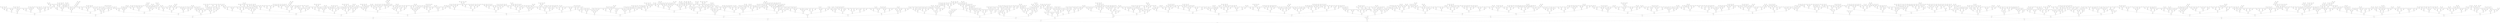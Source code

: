 DIGRAPH G {
	5 -> 2;
	4 -> 2;
	11 -> 5;
	10 -> 5;
	23 -> 11;
	22 -> 11;
	47 -> 23;
	46 -> 23;
	45 -> 22;
	44 -> 22;
	91 -> 45;
	90 -> 45;
	183 -> 91;
	182 -> 91;
	367 -> 183;
	366 -> 183;
	735 -> 367;
	734 -> 367;
	1471 -> 735;
	1470 -> 735;
	2943 -> 1471;
	2942 -> 1471;
	5887 -> 2943;
	5886 -> 2943;
	5885 -> 2942;
	5884 -> 2942;
	11771 -> 5885;
	11770 -> 5885;
	23543 -> 11771;
	23542 -> 11771;
	11769 -> 5884;
	11768 -> 5884;
	2941 -> 1470;
	2940 -> 1470;
	5883 -> 2941;
	5882 -> 2941;
	11767 -> 5883;
	11766 -> 5883;
	23535 -> 11767;
	23534 -> 11767;
	11765 -> 5882;
	11764 -> 5882;
	5881 -> 2940;
	5880 -> 2940;
	11763 -> 5881;
	11762 -> 5881;
	23527 -> 11763;
	23526 -> 11763;
	23525 -> 11762;
	23524 -> 11762;
	47051 -> 23525;
	47050 -> 23525;
	47049 -> 23524;
	47048 -> 23524;
	11761 -> 5880;
	11760 -> 5880;
	1469 -> 734;
	1468 -> 734;
	2939 -> 1469;
	2938 -> 1469;
	5879 -> 2939;
	5878 -> 2939;
	11759 -> 5879;
	11758 -> 5879;
	23519 -> 11759;
	23518 -> 11759;
	23517 -> 11758;
	23516 -> 11758;
	11757 -> 5878;
	11756 -> 5878;
	23515 -> 11757;
	23514 -> 11757;
	23513 -> 11756;
	23512 -> 11756;
	47027 -> 23513;
	47026 -> 23513;
	47025 -> 23512;
	47024 -> 23512;
	5877 -> 2938;
	5876 -> 2938;
	11755 -> 5877;
	11754 -> 5877;
	11753 -> 5876;
	11752 -> 5876;
	23507 -> 11753;
	23506 -> 11753;
	23505 -> 11752;
	23504 -> 11752;
	2937 -> 1468;
	2936 -> 1468;
	5875 -> 2937;
	5874 -> 2937;
	11751 -> 5875;
	11750 -> 5875;
	11749 -> 5874;
	11748 -> 5874;
	5873 -> 2936;
	5872 -> 2936;
	11747 -> 5873;
	11746 -> 5873;
	11745 -> 5872;
	11744 -> 5872;
	733 -> 366;
	732 -> 366;
	1467 -> 733;
	1466 -> 733;
	2935 -> 1467;
	2934 -> 1467;
	5871 -> 2935;
	5870 -> 2935;
	11741 -> 5870;
	11740 -> 5870;
	5869 -> 2934;
	5868 -> 2934;
	2933 -> 1466;
	2932 -> 1466;
	5867 -> 2933;
	5866 -> 2933;
	5865 -> 2932;
	5864 -> 2932;
	11731 -> 5865;
	11730 -> 5865;
	23461 -> 11730;
	23460 -> 11730;
	11729 -> 5864;
	11728 -> 5864;
	1465 -> 732;
	1464 -> 732;
	2931 -> 1465;
	2930 -> 1465;
	5863 -> 2931;
	5862 -> 2931;
	11727 -> 5863;
	11726 -> 5863;
	23455 -> 11727;
	23454 -> 11727;
	11725 -> 5862;
	11724 -> 5862;
	5861 -> 2930;
	5860 -> 2930;
	11723 -> 5861;
	11722 -> 5861;
	23447 -> 11723;
	23446 -> 11723;
	46895 -> 23447;
	46894 -> 23447;
	46893 -> 23446;
	46892 -> 23446;
	23445 -> 11722;
	23444 -> 11722;
	11721 -> 5860;
	11720 -> 5860;
	23441 -> 11720;
	23440 -> 11720;
	2929 -> 1464;
	2928 -> 1464;
	5859 -> 2929;
	5858 -> 2929;
	11719 -> 5859;
	11718 -> 5859;
	23439 -> 11719;
	23438 -> 11719;
	11717 -> 5858;
	11716 -> 5858;
	5857 -> 2928;
	5856 -> 2928;
	11715 -> 5857;
	11714 -> 5857;
	11713 -> 5856;
	11712 -> 5856;
	23425 -> 11712;
	23424 -> 11712;
	365 -> 182;
	364 -> 182;
	731 -> 365;
	730 -> 365;
	1463 -> 731;
	1462 -> 731;
	2927 -> 1463;
	2926 -> 1463;
	5855 -> 2927;
	5854 -> 2927;
	11711 -> 5855;
	11710 -> 5855;
	11709 -> 5854;
	11708 -> 5854;
	5853 -> 2926;
	5852 -> 2926;
	11707 -> 5853;
	11706 -> 5853;
	23415 -> 11707;
	23414 -> 11707;
	46831 -> 23415;
	46830 -> 23415;
	46829 -> 23414;
	46828 -> 23414;
	11705 -> 5852;
	11704 -> 5852;
	2925 -> 1462;
	2924 -> 1462;
	5851 -> 2925;
	5850 -> 2925;
	11703 -> 5851;
	11702 -> 5851;
	11701 -> 5850;
	11700 -> 5850;
	23403 -> 11701;
	23402 -> 11701;
	23401 -> 11700;
	23400 -> 11700;
	5849 -> 2924;
	5848 -> 2924;
	11699 -> 5849;
	11698 -> 5849;
	23399 -> 11699;
	23398 -> 11699;
	23397 -> 11698;
	23396 -> 11698;
	11697 -> 5848;
	11696 -> 5848;
	1461 -> 730;
	1460 -> 730;
	2923 -> 1461;
	2922 -> 1461;
	5847 -> 2923;
	5846 -> 2923;
	11695 -> 5847;
	11694 -> 5847;
	11693 -> 5846;
	11692 -> 5846;
	5845 -> 2922;
	5844 -> 2922;
	2921 -> 1460;
	2920 -> 1460;
	5843 -> 2921;
	5842 -> 2921;
	11685 -> 5842;
	11684 -> 5842;
	5841 -> 2920;
	5840 -> 2920;
	11681 -> 5840;
	11680 -> 5840;
	23363 -> 11681;
	23362 -> 11681;
	46725 -> 23362;
	46724 -> 23362;
	729 -> 364;
	728 -> 364;
	1459 -> 729;
	1458 -> 729;
	2919 -> 1459;
	2918 -> 1459;
	5839 -> 2919;
	5838 -> 2919;
	11679 -> 5839;
	11678 -> 5839;
	11677 -> 5838;
	11676 -> 5838;
	5837 -> 2918;
	5836 -> 2918;
	2917 -> 1458;
	2916 -> 1458;
	5835 -> 2917;
	5834 -> 2917;
	11669 -> 5834;
	11668 -> 5834;
	5833 -> 2916;
	5832 -> 2916;
	11665 -> 5832;
	11664 -> 5832;
	1457 -> 728;
	1456 -> 728;
	2915 -> 1457;
	2914 -> 1457;
	5831 -> 2915;
	5830 -> 2915;
	11663 -> 5831;
	11662 -> 5831;
	11661 -> 5830;
	11660 -> 5830;
	23323 -> 11661;
	23322 -> 11661;
	23321 -> 11660;
	23320 -> 11660;
	5829 -> 2914;
	5828 -> 2914;
	11659 -> 5829;
	11658 -> 5829;
	23319 -> 11659;
	23318 -> 11659;
	23317 -> 11658;
	23316 -> 11658;
	46635 -> 23317;
	46634 -> 23317;
	46633 -> 23316;
	46632 -> 23316;
	11657 -> 5828;
	11656 -> 5828;
	2913 -> 1456;
	2912 -> 1456;
	5827 -> 2913;
	5826 -> 2913;
	11655 -> 5827;
	11654 -> 5827;
	23311 -> 11655;
	23310 -> 11655;
	46623 -> 23311;
	46622 -> 23311;
	23309 -> 11654;
	23308 -> 11654;
	46619 -> 23309;
	46618 -> 23309;
	11653 -> 5826;
	11652 -> 5826;
	23307 -> 11653;
	23306 -> 11653;
	23305 -> 11652;
	23304 -> 11652;
	5825 -> 2912;
	5824 -> 2912;
	11651 -> 5825;
	11650 -> 5825;
	23301 -> 11650;
	23300 -> 11650;
	11649 -> 5824;
	11648 -> 5824;
	23299 -> 11649;
	23298 -> 11649;
	23297 -> 11648;
	23296 -> 11648;
	181 -> 90;
	180 -> 90;
	363 -> 181;
	362 -> 181;
	727 -> 363;
	726 -> 363;
	1455 -> 727;
	1454 -> 727;
	2911 -> 1455;
	2910 -> 1455;
	5823 -> 2911;
	5822 -> 2911;
	11647 -> 5823;
	11646 -> 5823;
	11645 -> 5822;
	11644 -> 5822;
	5821 -> 2910;
	5820 -> 2910;
	2909 -> 1454;
	2908 -> 1454;
	1453 -> 726;
	1452 -> 726;
	2907 -> 1453;
	2906 -> 1453;
	2905 -> 1452;
	2904 -> 1452;
	725 -> 362;
	724 -> 362;
	1451 -> 725;
	1450 -> 725;
	2903 -> 1451;
	2902 -> 1451;
	2901 -> 1450;
	2900 -> 1450;
	1449 -> 724;
	1448 -> 724;
	2899 -> 1449;
	2898 -> 1449;
	2897 -> 1448;
	2896 -> 1448;
	361 -> 180;
	360 -> 180;
	723 -> 361;
	722 -> 361;
	1447 -> 723;
	1446 -> 723;
	2895 -> 1447;
	2894 -> 1447;
	5791 -> 2895;
	5790 -> 2895;
	11583 -> 5791;
	11582 -> 5791;
	11581 -> 5790;
	11580 -> 5790;
	23163 -> 11581;
	23162 -> 11581;
	23161 -> 11580;
	23160 -> 11580;
	5789 -> 2894;
	5788 -> 2894;
	11579 -> 5789;
	11578 -> 5789;
	11577 -> 5788;
	11576 -> 5788;
	2893 -> 1446;
	2892 -> 1446;
	5787 -> 2893;
	5786 -> 2893;
	11575 -> 5787;
	11574 -> 5787;
	11573 -> 5786;
	11572 -> 5786;
	23145 -> 11572;
	23144 -> 11572;
	5785 -> 2892;
	5784 -> 2892;
	11571 -> 5785;
	11570 -> 5785;
	11569 -> 5784;
	11568 -> 5784;
	1445 -> 722;
	1444 -> 722;
	2889 -> 1444;
	2888 -> 1444;
	5777 -> 2888;
	5776 -> 2888;
	721 -> 360;
	720 -> 360;
	1443 -> 721;
	1442 -> 721;
	2887 -> 1443;
	2886 -> 1443;
	1441 -> 720;
	1440 -> 720;
	2883 -> 1441;
	2882 -> 1441;
	2881 -> 1440;
	2880 -> 1440;
	5763 -> 2881;
	5762 -> 2881;
	5761 -> 2880;
	5760 -> 2880;
	89 -> 44;
	88 -> 44;
	179 -> 89;
	178 -> 89;
	359 -> 179;
	358 -> 179;
	719 -> 359;
	718 -> 359;
	1439 -> 719;
	1438 -> 719;
	2879 -> 1439;
	2878 -> 1439;
	5759 -> 2879;
	5758 -> 2879;
	11519 -> 5759;
	11518 -> 5759;
	11517 -> 5758;
	11516 -> 5758;
	5757 -> 2878;
	5756 -> 2878;
	2877 -> 1438;
	2876 -> 1438;
	5755 -> 2877;
	5754 -> 2877;
	11511 -> 5755;
	11510 -> 5755;
	23023 -> 11511;
	23022 -> 11511;
	23021 -> 11510;
	23020 -> 11510;
	11509 -> 5754;
	11508 -> 5754;
	23019 -> 11509;
	23018 -> 11509;
	5753 -> 2876;
	5752 -> 2876;
	11507 -> 5753;
	11506 -> 5753;
	23015 -> 11507;
	23014 -> 11507;
	46031 -> 23015;
	46030 -> 23015;
	23013 -> 11506;
	23012 -> 11506;
	46025 -> 23012;
	46024 -> 23012;
	11505 -> 5752;
	11504 -> 5752;
	23011 -> 11505;
	23010 -> 11505;
	23009 -> 11504;
	23008 -> 11504;
	46019 -> 23009;
	46018 -> 23009;
	46017 -> 23008;
	46016 -> 23008;
	92033 -> 46016;
	92032 -> 46016;
	1437 -> 718;
	1436 -> 718;
	2875 -> 1437;
	2874 -> 1437;
	5751 -> 2875;
	5750 -> 2875;
	11503 -> 5751;
	11502 -> 5751;
	23005 -> 11502;
	23004 -> 11502;
	11501 -> 5750;
	11500 -> 5750;
	5749 -> 2874;
	5748 -> 2874;
	11499 -> 5749;
	11498 -> 5749;
	11497 -> 5748;
	11496 -> 5748;
	22995 -> 11497;
	22994 -> 11497;
	45991 -> 22995;
	45990 -> 22995;
	2873 -> 1436;
	2872 -> 1436;
	5747 -> 2873;
	5746 -> 2873;
	11493 -> 5746;
	11492 -> 5746;
	5745 -> 2872;
	5744 -> 2872;
	717 -> 358;
	716 -> 358;
	1435 -> 717;
	1434 -> 717;
	2871 -> 1435;
	2870 -> 1435;
	5743 -> 2871;
	5742 -> 2871;
	11487 -> 5743;
	11486 -> 5743;
	11485 -> 5742;
	11484 -> 5742;
	5741 -> 2870;
	5740 -> 2870;
	11483 -> 5741;
	11482 -> 5741;
	11481 -> 5740;
	11480 -> 5740;
	2869 -> 1434;
	2868 -> 1434;
	5739 -> 2869;
	5738 -> 2869;
	11479 -> 5739;
	11478 -> 5739;
	22959 -> 11479;
	22958 -> 11479;
	11477 -> 5738;
	11476 -> 5738;
	5737 -> 2868;
	5736 -> 2868;
	11475 -> 5737;
	11474 -> 5737;
	22951 -> 11475;
	22950 -> 11475;
	45903 -> 22951;
	45902 -> 22951;
	45901 -> 22950;
	45900 -> 22950;
	22949 -> 11474;
	22948 -> 11474;
	11473 -> 5736;
	11472 -> 5736;
	22945 -> 11472;
	22944 -> 11472;
	1433 -> 716;
	1432 -> 716;
	2867 -> 1433;
	2866 -> 1433;
	5735 -> 2867;
	5734 -> 2867;
	11471 -> 5735;
	11470 -> 5735;
	22943 -> 11471;
	22942 -> 11471;
	22941 -> 11470;
	22940 -> 11470;
	11469 -> 5734;
	11468 -> 5734;
	22939 -> 11469;
	22938 -> 11469;
	5733 -> 2866;
	5732 -> 2866;
	11467 -> 5733;
	11466 -> 5733;
	11465 -> 5732;
	11464 -> 5732;
	22931 -> 11465;
	22930 -> 11465;
	22929 -> 11464;
	22928 -> 11464;
	2865 -> 1432;
	2864 -> 1432;
	5731 -> 2865;
	5730 -> 2865;
	11463 -> 5731;
	11462 -> 5731;
	11461 -> 5730;
	11460 -> 5730;
	5729 -> 2864;
	5728 -> 2864;
	11459 -> 5729;
	11458 -> 5729;
	357 -> 178;
	356 -> 178;
	715 -> 357;
	714 -> 357;
	1431 -> 715;
	1430 -> 715;
	2863 -> 1431;
	2862 -> 1431;
	5727 -> 2863;
	5726 -> 2863;
	11455 -> 5727;
	11454 -> 5727;
	11453 -> 5726;
	11452 -> 5726;
	22905 -> 11452;
	22904 -> 11452;
	5725 -> 2862;
	5724 -> 2862;
	11451 -> 5725;
	11450 -> 5725;
	11449 -> 5724;
	11448 -> 5724;
	22899 -> 11449;
	22898 -> 11449;
	22897 -> 11448;
	22896 -> 11448;
	2861 -> 1430;
	2860 -> 1430;
	5723 -> 2861;
	5722 -> 2861;
	11447 -> 5723;
	11446 -> 5723;
	11445 -> 5722;
	11444 -> 5722;
	5721 -> 2860;
	5720 -> 2860;
	11443 -> 5721;
	11442 -> 5721;
	22887 -> 11443;
	22886 -> 11443;
	22885 -> 11442;
	22884 -> 11442;
	11441 -> 5720;
	11440 -> 5720;
	1429 -> 714;
	1428 -> 714;
	2859 -> 1429;
	2858 -> 1429;
	5719 -> 2859;
	5718 -> 2859;
	11439 -> 5719;
	11438 -> 5719;
	11437 -> 5718;
	11436 -> 5718;
	22875 -> 11437;
	22874 -> 11437;
	22873 -> 11436;
	22872 -> 11436;
	5717 -> 2858;
	5716 -> 2858;
	11435 -> 5717;
	11434 -> 5717;
	22871 -> 11435;
	22870 -> 11435;
	22869 -> 11434;
	22868 -> 11434;
	45737 -> 22868;
	45736 -> 22868;
	11433 -> 5716;
	11432 -> 5716;
	22867 -> 11433;
	22866 -> 11433;
	22865 -> 11432;
	22864 -> 11432;
	2857 -> 1428;
	2856 -> 1428;
	5715 -> 2857;
	5714 -> 2857;
	11431 -> 5715;
	11430 -> 5715;
	11429 -> 5714;
	11428 -> 5714;
	5713 -> 2856;
	5712 -> 2856;
	11425 -> 5712;
	11424 -> 5712;
	22849 -> 11424;
	22848 -> 11424;
	45697 -> 22848;
	45696 -> 22848;
	713 -> 356;
	712 -> 356;
	1427 -> 713;
	1426 -> 713;
	2855 -> 1427;
	2854 -> 1427;
	5711 -> 2855;
	5710 -> 2855;
	11423 -> 5711;
	11422 -> 5711;
	11421 -> 5710;
	11420 -> 5710;
	5709 -> 2854;
	5708 -> 2854;
	2853 -> 1426;
	2852 -> 1426;
	5707 -> 2853;
	5706 -> 2853;
	11413 -> 5706;
	11412 -> 5706;
	5705 -> 2852;
	5704 -> 2852;
	11411 -> 5705;
	11410 -> 5705;
	1425 -> 712;
	1424 -> 712;
	2851 -> 1425;
	2850 -> 1425;
	5703 -> 2851;
	5702 -> 2851;
	11407 -> 5703;
	11406 -> 5703;
	11405 -> 5702;
	11404 -> 5702;
	5701 -> 2850;
	5700 -> 2850;
	11403 -> 5701;
	11402 -> 5701;
	11401 -> 5700;
	11400 -> 5700;
	22801 -> 11400;
	22800 -> 11400;
	2849 -> 1424;
	2848 -> 1424;
	5699 -> 2849;
	5698 -> 2849;
	11399 -> 5699;
	11398 -> 5699;
	11397 -> 5698;
	11396 -> 5698;
	22795 -> 11397;
	22794 -> 11397;
	22793 -> 11396;
	22792 -> 11396;
	5697 -> 2848;
	5696 -> 2848;
	11395 -> 5697;
	11394 -> 5697;
	22791 -> 11395;
	22790 -> 11395;
	22789 -> 11394;
	22788 -> 11394;
	45577 -> 22788;
	45576 -> 22788;
	11393 -> 5696;
	11392 -> 5696;
	22787 -> 11393;
	22786 -> 11393;
	22785 -> 11392;
	22784 -> 11392;
	177 -> 88;
	176 -> 88;
	355 -> 177;
	354 -> 177;
	711 -> 355;
	710 -> 355;
	1423 -> 711;
	1422 -> 711;
	2847 -> 1423;
	2846 -> 1423;
	5695 -> 2847;
	5694 -> 2847;
	11391 -> 5695;
	11390 -> 5695;
	22783 -> 11391;
	22782 -> 11391;
	11389 -> 5694;
	11388 -> 5694;
	5693 -> 2846;
	5692 -> 2846;
	11387 -> 5693;
	11386 -> 5693;
	11385 -> 5692;
	11384 -> 5692;
	22771 -> 11385;
	22770 -> 11385;
	22769 -> 11384;
	22768 -> 11384;
	2845 -> 1422;
	2844 -> 1422;
	5691 -> 2845;
	5690 -> 2845;
	5689 -> 2844;
	5688 -> 2844;
	11379 -> 5689;
	11378 -> 5689;
	11377 -> 5688;
	11376 -> 5688;
	1421 -> 710;
	1420 -> 710;
	2843 -> 1421;
	2842 -> 1421;
	5687 -> 2843;
	5686 -> 2843;
	11375 -> 5687;
	11374 -> 5687;
	22751 -> 11375;
	22750 -> 11375;
	11373 -> 5686;
	11372 -> 5686;
	5685 -> 2842;
	5684 -> 2842;
	11371 -> 5685;
	11370 -> 5685;
	11369 -> 5684;
	11368 -> 5684;
	22739 -> 11369;
	22738 -> 11369;
	45479 -> 22739;
	45478 -> 22739;
	90959 -> 45479;
	90958 -> 45479;
	90957 -> 45478;
	90956 -> 45478;
	2841 -> 1420;
	2840 -> 1420;
	5683 -> 2841;
	5682 -> 2841;
	11367 -> 5683;
	11366 -> 5683;
	11365 -> 5682;
	11364 -> 5682;
	5681 -> 2840;
	5680 -> 2840;
	11363 -> 5681;
	11362 -> 5681;
	22725 -> 11362;
	22724 -> 11362;
	11361 -> 5680;
	11360 -> 5680;
	22721 -> 11360;
	22720 -> 11360;
	709 -> 354;
	708 -> 354;
	1419 -> 709;
	1418 -> 709;
	2839 -> 1419;
	2838 -> 1419;
	5679 -> 2839;
	5678 -> 2839;
	11359 -> 5679;
	11358 -> 5679;
	11357 -> 5678;
	11356 -> 5678;
	5677 -> 2838;
	5676 -> 2838;
	11353 -> 5676;
	11352 -> 5676;
	2837 -> 1418;
	2836 -> 1418;
	5675 -> 2837;
	5674 -> 2837;
	11351 -> 5675;
	11350 -> 5675;
	22703 -> 11351;
	22702 -> 11351;
	22701 -> 11350;
	22700 -> 11350;
	11349 -> 5674;
	11348 -> 5674;
	5673 -> 2836;
	5672 -> 2836;
	11347 -> 5673;
	11346 -> 5673;
	11345 -> 5672;
	11344 -> 5672;
	1417 -> 708;
	1416 -> 708;
	2835 -> 1417;
	2834 -> 1417;
	5671 -> 2835;
	5670 -> 2835;
	11343 -> 5671;
	11342 -> 5671;
	5669 -> 2834;
	5668 -> 2834;
	2833 -> 1416;
	2832 -> 1416;
	5667 -> 2833;
	5666 -> 2833;
	11335 -> 5667;
	11334 -> 5667;
	5665 -> 2832;
	5664 -> 2832;
	11329 -> 5664;
	11328 -> 5664;
	22657 -> 11328;
	22656 -> 11328;
	353 -> 176;
	352 -> 176;
	707 -> 353;
	706 -> 353;
	1415 -> 707;
	1414 -> 707;
	2831 -> 1415;
	2830 -> 1415;
	5663 -> 2831;
	5662 -> 2831;
	11327 -> 5663;
	11326 -> 5663;
	11325 -> 5662;
	11324 -> 5662;
	5661 -> 2830;
	5660 -> 2830;
	11323 -> 5661;
	11322 -> 5661;
	22647 -> 11323;
	22646 -> 11323;
	22645 -> 11322;
	22644 -> 11322;
	45289 -> 22644;
	45288 -> 22644;
	11321 -> 5660;
	11320 -> 5660;
	22643 -> 11321;
	22642 -> 11321;
	22641 -> 11320;
	22640 -> 11320;
	2829 -> 1414;
	2828 -> 1414;
	5659 -> 2829;
	5658 -> 2829;
	11319 -> 5659;
	11318 -> 5659;
	22639 -> 11319;
	22638 -> 11319;
	22637 -> 11318;
	22636 -> 11318;
	11317 -> 5658;
	11316 -> 5658;
	22633 -> 11316;
	22632 -> 11316;
	5657 -> 2828;
	5656 -> 2828;
	11315 -> 5657;
	11314 -> 5657;
	22631 -> 11315;
	22630 -> 11315;
	22629 -> 11314;
	22628 -> 11314;
	11313 -> 5656;
	11312 -> 5656;
	1413 -> 706;
	1412 -> 706;
	2827 -> 1413;
	2826 -> 1413;
	5655 -> 2827;
	5654 -> 2827;
	5653 -> 2826;
	5652 -> 2826;
	11307 -> 5653;
	11306 -> 5653;
	2825 -> 1412;
	2824 -> 1412;
	5651 -> 2825;
	5650 -> 2825;
	11303 -> 5651;
	11302 -> 5651;
	11301 -> 5650;
	11300 -> 5650;
	22603 -> 11301;
	22602 -> 11301;
	22601 -> 11300;
	22600 -> 11300;
	5649 -> 2824;
	5648 -> 2824;
	11299 -> 5649;
	11298 -> 5649;
	22599 -> 11299;
	22598 -> 11299;
	22597 -> 11298;
	22596 -> 11298;
	45195 -> 22597;
	45194 -> 22597;
	45193 -> 22596;
	45192 -> 22596;
	11297 -> 5648;
	11296 -> 5648;
	22595 -> 11297;
	22594 -> 11297;
	705 -> 352;
	704 -> 352;
	1411 -> 705;
	1410 -> 705;
	2823 -> 1411;
	2822 -> 1411;
	5647 -> 2823;
	5646 -> 2823;
	11295 -> 5647;
	11294 -> 5647;
	22591 -> 11295;
	22590 -> 11295;
	22589 -> 11294;
	22588 -> 11294;
	11293 -> 5646;
	11292 -> 5646;
	5645 -> 2822;
	5644 -> 2822;
	11291 -> 5645;
	11290 -> 5645;
	22583 -> 11291;
	22582 -> 11291;
	45167 -> 22583;
	45166 -> 22583;
	45165 -> 22582;
	45164 -> 22582;
	22581 -> 11290;
	22580 -> 11290;
	11289 -> 5644;
	11288 -> 5644;
	22579 -> 11289;
	22578 -> 11289;
	45157 -> 22578;
	45156 -> 22578;
	2821 -> 1410;
	2820 -> 1410;
	5643 -> 2821;
	5642 -> 2821;
	11287 -> 5643;
	11286 -> 5643;
	11285 -> 5642;
	11284 -> 5642;
	5641 -> 2820;
	5640 -> 2820;
	11283 -> 5641;
	11282 -> 5641;
	11281 -> 5640;
	11280 -> 5640;
	22561 -> 11280;
	22560 -> 11280;
	45121 -> 22560;
	45120 -> 22560;
	1409 -> 704;
	1408 -> 704;
	2819 -> 1409;
	2818 -> 1409;
	5639 -> 2819;
	5638 -> 2819;
	11279 -> 5639;
	11278 -> 5639;
	22559 -> 11279;
	22558 -> 11279;
	11277 -> 5638;
	11276 -> 5638;
	22555 -> 11277;
	22554 -> 11277;
	45111 -> 22555;
	45110 -> 22555;
	45109 -> 22554;
	45108 -> 22554;
	22553 -> 11276;
	22552 -> 11276;
	5637 -> 2818;
	5636 -> 2818;
	11275 -> 5637;
	11274 -> 5637;
	11273 -> 5636;
	11272 -> 5636;
	2817 -> 1408;
	2816 -> 1408;
	5635 -> 2817;
	5634 -> 2817;
	11271 -> 5635;
	11270 -> 5635;
	11269 -> 5634;
	11268 -> 5634;
	5633 -> 2816;
	5632 -> 2816;
	11265 -> 5632;
	11264 -> 5632;
	21 -> 10;
	20 -> 10;
	43 -> 21;
	42 -> 21;
	87 -> 43;
	86 -> 43;
	175 -> 87;
	174 -> 87;
	351 -> 175;
	350 -> 175;
	703 -> 351;
	702 -> 351;
	1407 -> 703;
	1406 -> 703;
	2815 -> 1407;
	2814 -> 1407;
	5631 -> 2815;
	5630 -> 2815;
	5629 -> 2814;
	5628 -> 2814;
	11259 -> 5629;
	11258 -> 5629;
	11257 -> 5628;
	11256 -> 5628;
	22515 -> 11257;
	22514 -> 11257;
	22513 -> 11256;
	22512 -> 11256;
	2813 -> 1406;
	2812 -> 1406;
	5627 -> 2813;
	5626 -> 2813;
	11255 -> 5627;
	11254 -> 5627;
	22511 -> 11255;
	22510 -> 11255;
	45023 -> 22511;
	45022 -> 22511;
	45021 -> 22510;
	45020 -> 22510;
	22509 -> 11254;
	22508 -> 11254;
	45019 -> 22509;
	45018 -> 22509;
	45017 -> 22508;
	45016 -> 22508;
	11253 -> 5626;
	11252 -> 5626;
	22507 -> 11253;
	22506 -> 11253;
	45015 -> 22507;
	45014 -> 22507;
	45013 -> 22506;
	45012 -> 22506;
	22505 -> 11252;
	22504 -> 11252;
	5625 -> 2812;
	5624 -> 2812;
	11251 -> 5625;
	11250 -> 5625;
	11249 -> 5624;
	11248 -> 5624;
	1405 -> 702;
	1404 -> 702;
	2811 -> 1405;
	2810 -> 1405;
	5621 -> 2810;
	5620 -> 2810;
	11243 -> 5621;
	11242 -> 5621;
	22487 -> 11243;
	22486 -> 11243;
	44975 -> 22487;
	44974 -> 22487;
	44973 -> 22486;
	44972 -> 22486;
	22485 -> 11242;
	22484 -> 11242;
	11241 -> 5620;
	11240 -> 5620;
	22483 -> 11241;
	22482 -> 11241;
	22481 -> 11240;
	22480 -> 11240;
	2809 -> 1404;
	2808 -> 1404;
	5617 -> 2808;
	5616 -> 2808;
	11235 -> 5617;
	11234 -> 5617;
	11233 -> 5616;
	11232 -> 5616;
	22467 -> 11233;
	22466 -> 11233;
	44935 -> 22467;
	44934 -> 22467;
	44933 -> 22466;
	44932 -> 22466;
	22465 -> 11232;
	22464 -> 11232;
	701 -> 350;
	700 -> 350;
	1403 -> 701;
	1402 -> 701;
	1401 -> 700;
	1400 -> 700;
	349 -> 174;
	348 -> 174;
	699 -> 349;
	698 -> 349;
	1399 -> 699;
	1398 -> 699;
	2799 -> 1399;
	2798 -> 1399;
	5599 -> 2799;
	5598 -> 2799;
	11199 -> 5599;
	11198 -> 5599;
	22399 -> 11199;
	22398 -> 11199;
	22397 -> 11198;
	22396 -> 11198;
	11197 -> 5598;
	11196 -> 5598;
	22395 -> 11197;
	22394 -> 11197;
	44791 -> 22395;
	44790 -> 22395;
	44789 -> 22394;
	44788 -> 22394;
	22393 -> 11196;
	22392 -> 11196;
	44787 -> 22393;
	44786 -> 22393;
	44785 -> 22392;
	44784 -> 22392;
	5597 -> 2798;
	5596 -> 2798;
	11195 -> 5597;
	11194 -> 5597;
	22391 -> 11195;
	22390 -> 11195;
	22389 -> 11194;
	22388 -> 11194;
	11193 -> 5596;
	11192 -> 5596;
	22387 -> 11193;
	22386 -> 11193;
	44775 -> 22387;
	44774 -> 22387;
	22385 -> 11192;
	22384 -> 11192;
	44769 -> 22384;
	44768 -> 22384;
	89537 -> 44768;
	89536 -> 44768;
	2797 -> 1398;
	2796 -> 1398;
	5595 -> 2797;
	5594 -> 2797;
	11191 -> 5595;
	11190 -> 5595;
	22383 -> 11191;
	22382 -> 11191;
	44767 -> 22383;
	44766 -> 22383;
	44765 -> 22382;
	44764 -> 22382;
	22381 -> 11190;
	22380 -> 11190;
	11189 -> 5594;
	11188 -> 5594;
	22379 -> 11189;
	22378 -> 11189;
	22377 -> 11188;
	22376 -> 11188;
	5593 -> 2796;
	5592 -> 2796;
	11187 -> 5593;
	11186 -> 5593;
	1397 -> 698;
	1396 -> 698;
	2795 -> 1397;
	2794 -> 1397;
	5591 -> 2795;
	5590 -> 2795;
	11183 -> 5591;
	11182 -> 5591;
	11181 -> 5590;
	11180 -> 5590;
	5589 -> 2794;
	5588 -> 2794;
	11179 -> 5589;
	11178 -> 5589;
	11177 -> 5588;
	11176 -> 5588;
	2793 -> 1396;
	2792 -> 1396;
	5585 -> 2792;
	5584 -> 2792;
	697 -> 348;
	696 -> 348;
	1395 -> 697;
	1394 -> 697;
	2791 -> 1395;
	2790 -> 1395;
	5583 -> 2791;
	5582 -> 2791;
	5581 -> 2790;
	5580 -> 2790;
	11163 -> 5581;
	11162 -> 5581;
	22327 -> 11163;
	22326 -> 11163;
	44655 -> 22327;
	44654 -> 22327;
	44653 -> 22326;
	44652 -> 22326;
	22325 -> 11162;
	22324 -> 11162;
	11161 -> 5580;
	11160 -> 5580;
	22323 -> 11161;
	22322 -> 11161;
	44647 -> 22323;
	44646 -> 22323;
	22321 -> 11160;
	22320 -> 11160;
	2789 -> 1394;
	2788 -> 1394;
	5579 -> 2789;
	5578 -> 2789;
	11159 -> 5579;
	11158 -> 5579;
	22319 -> 11159;
	22318 -> 11159;
	44639 -> 22319;
	44638 -> 22319;
	44637 -> 22318;
	44636 -> 22318;
	22317 -> 11158;
	22316 -> 11158;
	44635 -> 22317;
	44634 -> 22317;
	44633 -> 22316;
	44632 -> 22316;
	11157 -> 5578;
	11156 -> 5578;
	22315 -> 11157;
	22314 -> 11157;
	22313 -> 11156;
	22312 -> 11156;
	44627 -> 22313;
	44626 -> 22313;
	89255 -> 44627;
	89254 -> 44627;
	44625 -> 22312;
	44624 -> 22312;
	5577 -> 2788;
	5576 -> 2788;
	11155 -> 5577;
	11154 -> 5577;
	1393 -> 696;
	1392 -> 696;
	2787 -> 1393;
	2786 -> 1393;
	5575 -> 2787;
	5574 -> 2787;
	11151 -> 5575;
	11150 -> 5575;
	11149 -> 5574;
	11148 -> 5574;
	22299 -> 11149;
	22298 -> 11149;
	44599 -> 22299;
	44598 -> 22299;
	44597 -> 22298;
	44596 -> 22298;
	22297 -> 11148;
	22296 -> 11148;
	5573 -> 2786;
	5572 -> 2786;
	11147 -> 5573;
	11146 -> 5573;
	22293 -> 11146;
	22292 -> 11146;
	44587 -> 22293;
	44586 -> 22293;
	11145 -> 5572;
	11144 -> 5572;
	22291 -> 11145;
	22290 -> 11145;
	44583 -> 22291;
	44582 -> 22291;
	44581 -> 22290;
	44580 -> 22290;
	22289 -> 11144;
	22288 -> 11144;
	2785 -> 1392;
	2784 -> 1392;
	5571 -> 2785;
	5570 -> 2785;
	5569 -> 2784;
	5568 -> 2784;
	11139 -> 5569;
	11138 -> 5569;
	22279 -> 11139;
	22278 -> 11139;
	44559 -> 22279;
	44558 -> 22279;
	44557 -> 22278;
	44556 -> 22278;
	22277 -> 11138;
	22276 -> 11138;
	11137 -> 5568;
	11136 -> 5568;
	22275 -> 11137;
	22274 -> 11137;
	44551 -> 22275;
	44550 -> 22275;
	22273 -> 11136;
	22272 -> 11136;
	173 -> 86;
	172 -> 86;
	347 -> 173;
	346 -> 173;
	695 -> 347;
	694 -> 347;
	1391 -> 695;
	1390 -> 695;
	2783 -> 1391;
	2782 -> 1391;
	2781 -> 1390;
	2780 -> 1390;
	1389 -> 694;
	1388 -> 694;
	2779 -> 1389;
	2778 -> 1389;
	5559 -> 2779;
	5558 -> 2779;
	5557 -> 2778;
	5556 -> 2778;
	2777 -> 1388;
	2776 -> 1388;
	5555 -> 2777;
	5554 -> 2777;
	11111 -> 5555;
	11110 -> 5555;
	11109 -> 5554;
	11108 -> 5554;
	5553 -> 2776;
	5552 -> 2776;
	11107 -> 5553;
	11106 -> 5553;
	693 -> 346;
	692 -> 346;
	1387 -> 693;
	1386 -> 693;
	2775 -> 1387;
	2774 -> 1387;
	5551 -> 2775;
	5550 -> 2775;
	11101 -> 5550;
	11100 -> 5550;
	22203 -> 11101;
	22202 -> 11101;
	22201 -> 11100;
	22200 -> 11100;
	2773 -> 1386;
	2772 -> 1386;
	5547 -> 2773;
	5546 -> 2773;
	11093 -> 5546;
	11092 -> 5546;
	5545 -> 2772;
	5544 -> 2772;
	11091 -> 5545;
	11090 -> 5545;
	22183 -> 11091;
	22182 -> 11091;
	44367 -> 22183;
	44366 -> 22183;
	22181 -> 11090;
	22180 -> 11090;
	11089 -> 5544;
	11088 -> 5544;
	1385 -> 692;
	1384 -> 692;
	2771 -> 1385;
	2770 -> 1385;
	2769 -> 1384;
	2768 -> 1384;
	5539 -> 2769;
	5538 -> 2769;
	11079 -> 5539;
	11078 -> 5539;
	11077 -> 5538;
	11076 -> 5538;
	5537 -> 2768;
	5536 -> 2768;
	11075 -> 5537;
	11074 -> 5537;
	22149 -> 11074;
	22148 -> 11074;
	11073 -> 5536;
	11072 -> 5536;
	345 -> 172;
	344 -> 172;
	691 -> 345;
	690 -> 345;
	1383 -> 691;
	1382 -> 691;
	1381 -> 690;
	1380 -> 690;
	2763 -> 1381;
	2762 -> 1381;
	5527 -> 2763;
	5526 -> 2763;
	11055 -> 5527;
	11054 -> 5527;
	22111 -> 11055;
	22110 -> 11055;
	11053 -> 5526;
	11052 -> 5526;
	5525 -> 2762;
	5524 -> 2762;
	2761 -> 1380;
	2760 -> 1380;
	5523 -> 2761;
	5522 -> 2761;
	11047 -> 5523;
	11046 -> 5523;
	11045 -> 5522;
	11044 -> 5522;
	5521 -> 2760;
	5520 -> 2760;
	11043 -> 5521;
	11042 -> 5521;
	11041 -> 5520;
	11040 -> 5520;
	689 -> 344;
	688 -> 344;
	1379 -> 689;
	1378 -> 689;
	2759 -> 1379;
	2758 -> 1379;
	5519 -> 2759;
	5518 -> 2759;
	5517 -> 2758;
	5516 -> 2758;
	2757 -> 1378;
	2756 -> 1378;
	5513 -> 2756;
	5512 -> 2756;
	1377 -> 688;
	1376 -> 688;
	2755 -> 1377;
	2754 -> 1377;
	85 -> 42;
	84 -> 42;
	171 -> 85;
	170 -> 85;
	343 -> 171;
	342 -> 171;
	687 -> 343;
	686 -> 343;
	1375 -> 687;
	1374 -> 687;
	2751 -> 1375;
	2750 -> 1375;
	2749 -> 1374;
	2748 -> 1374;
	5499 -> 2749;
	5498 -> 2749;
	5497 -> 2748;
	5496 -> 2748;
	10995 -> 5497;
	10994 -> 5497;
	10993 -> 5496;
	10992 -> 5496;
	1373 -> 686;
	1372 -> 686;
	2747 -> 1373;
	2746 -> 1373;
	2745 -> 1372;
	2744 -> 1372;
	685 -> 342;
	684 -> 342;
	1371 -> 685;
	1370 -> 685;
	2743 -> 1371;
	2742 -> 1371;
	5487 -> 2743;
	5486 -> 2743;
	10975 -> 5487;
	10974 -> 5487;
	10973 -> 5486;
	10972 -> 5486;
	5485 -> 2742;
	5484 -> 2742;
	2741 -> 1370;
	2740 -> 1370;
	1369 -> 684;
	1368 -> 684;
	2739 -> 1369;
	2738 -> 1369;
	5477 -> 2738;
	5476 -> 2738;
	10955 -> 5477;
	10954 -> 5477;
	10953 -> 5476;
	10952 -> 5476;
	21905 -> 10952;
	21904 -> 10952;
	2737 -> 1368;
	2736 -> 1368;
	341 -> 170;
	340 -> 170;
	683 -> 341;
	682 -> 341;
	1367 -> 683;
	1366 -> 683;
	2735 -> 1367;
	2734 -> 1367;
	2733 -> 1366;
	2732 -> 1366;
	1365 -> 682;
	1364 -> 682;
	681 -> 340;
	680 -> 340;
	1363 -> 681;
	1362 -> 681;
	2727 -> 1363;
	2726 -> 1363;
	1361 -> 680;
	1360 -> 680;
	2723 -> 1361;
	2722 -> 1361;
	5447 -> 2723;
	5446 -> 2723;
	10895 -> 5447;
	10894 -> 5447;
	10893 -> 5446;
	10892 -> 5446;
	5445 -> 2722;
	5444 -> 2722;
	10891 -> 5445;
	10890 -> 5445;
	10889 -> 5444;
	10888 -> 5444;
	21779 -> 10889;
	21778 -> 10889;
	21777 -> 10888;
	21776 -> 10888;
	2721 -> 1360;
	2720 -> 1360;
	5443 -> 2721;
	5442 -> 2721;
	5441 -> 2720;
	5440 -> 2720;
	10883 -> 5441;
	10882 -> 5441;
	21767 -> 10883;
	21766 -> 10883;
	21765 -> 10882;
	21764 -> 10882;
	10881 -> 5440;
	10880 -> 5440;
	169 -> 84;
	168 -> 84;
	339 -> 169;
	338 -> 169;
	679 -> 339;
	678 -> 339;
	1359 -> 679;
	1358 -> 679;
	2719 -> 1359;
	2718 -> 1359;
	2717 -> 1358;
	2716 -> 1358;
	5435 -> 2717;
	5434 -> 2717;
	10869 -> 5434;
	10868 -> 5434;
	5433 -> 2716;
	5432 -> 2716;
	10867 -> 5433;
	10866 -> 5433;
	1357 -> 678;
	1356 -> 678;
	2715 -> 1357;
	2714 -> 1357;
	2713 -> 1356;
	2712 -> 1356;
	677 -> 338;
	676 -> 338;
	1353 -> 676;
	1352 -> 676;
	2707 -> 1353;
	2706 -> 1353;
	5415 -> 2707;
	5414 -> 2707;
	5413 -> 2706;
	5412 -> 2706;
	10827 -> 5413;
	10826 -> 5413;
	337 -> 168;
	336 -> 168;
	675 -> 337;
	674 -> 337;
	1351 -> 675;
	1350 -> 675;
	2703 -> 1351;
	2702 -> 1351;
	5407 -> 2703;
	5406 -> 2703;
	10815 -> 5407;
	10814 -> 5407;
	10813 -> 5406;
	10812 -> 5406;
	5405 -> 2702;
	5404 -> 2702;
	10811 -> 5405;
	10810 -> 5405;
	10809 -> 5404;
	10808 -> 5404;
	2701 -> 1350;
	2700 -> 1350;
	5403 -> 2701;
	5402 -> 2701;
	5401 -> 2700;
	5400 -> 2700;
	1349 -> 674;
	1348 -> 674;
	2699 -> 1349;
	2698 -> 1349;
	5399 -> 2699;
	5398 -> 2699;
	10799 -> 5399;
	10798 -> 5399;
	5397 -> 2698;
	5396 -> 2698;
	10795 -> 5397;
	10794 -> 5397;
	10793 -> 5396;
	10792 -> 5396;
	2697 -> 1348;
	2696 -> 1348;
	5393 -> 2696;
	5392 -> 2696;
	10787 -> 5393;
	10786 -> 5393;
	10785 -> 5392;
	10784 -> 5392;
	673 -> 336;
	672 -> 336;
	1347 -> 673;
	1346 -> 673;
	2695 -> 1347;
	2694 -> 1347;
	1345 -> 672;
	1344 -> 672;
	41 -> 20;
	40 -> 20;
	83 -> 41;
	82 -> 41;
	167 -> 83;
	166 -> 83;
	335 -> 167;
	334 -> 167;
	671 -> 335;
	670 -> 335;
	1343 -> 671;
	1342 -> 671;
	2687 -> 1343;
	2686 -> 1343;
	5375 -> 2687;
	5374 -> 2687;
	10751 -> 5375;
	10750 -> 5375;
	10749 -> 5374;
	10748 -> 5374;
	21499 -> 10749;
	21498 -> 10749;
	21497 -> 10748;
	21496 -> 10748;
	5373 -> 2686;
	5372 -> 2686;
	10747 -> 5373;
	10746 -> 5373;
	10745 -> 5372;
	10744 -> 5372;
	2685 -> 1342;
	2684 -> 1342;
	5371 -> 2685;
	5370 -> 2685;
	10743 -> 5371;
	10742 -> 5371;
	5369 -> 2684;
	5368 -> 2684;
	10739 -> 5369;
	10738 -> 5369;
	10737 -> 5368;
	10736 -> 5368;
	1341 -> 670;
	1340 -> 670;
	2683 -> 1341;
	2682 -> 1341;
	5367 -> 2683;
	5366 -> 2683;
	10735 -> 5367;
	10734 -> 5367;
	10733 -> 5366;
	10732 -> 5366;
	5365 -> 2682;
	5364 -> 2682;
	10731 -> 5365;
	10730 -> 5365;
	10729 -> 5364;
	10728 -> 5364;
	2681 -> 1340;
	2680 -> 1340;
	5363 -> 2681;
	5362 -> 2681;
	5361 -> 2680;
	5360 -> 2680;
	669 -> 334;
	668 -> 334;
	1339 -> 669;
	1338 -> 669;
	2679 -> 1339;
	2678 -> 1339;
	5359 -> 2679;
	5358 -> 2679;
	5357 -> 2678;
	5356 -> 2678;
	10713 -> 5356;
	10712 -> 5356;
	2677 -> 1338;
	2676 -> 1338;
	5355 -> 2677;
	5354 -> 2677;
	5353 -> 2676;
	5352 -> 2676;
	10707 -> 5353;
	10706 -> 5353;
	1337 -> 668;
	1336 -> 668;
	2675 -> 1337;
	2674 -> 1337;
	2673 -> 1336;
	2672 -> 1336;
	5347 -> 2673;
	5346 -> 2673;
	5345 -> 2672;
	5344 -> 2672;
	333 -> 166;
	332 -> 166;
	667 -> 333;
	666 -> 333;
	1335 -> 667;
	1334 -> 667;
	1333 -> 666;
	1332 -> 666;
	2667 -> 1333;
	2666 -> 1333;
	5335 -> 2667;
	5334 -> 2667;
	2665 -> 1332;
	2664 -> 1332;
	5331 -> 2665;
	5330 -> 2665;
	10663 -> 5331;
	10662 -> 5331;
	10661 -> 5330;
	10660 -> 5330;
	5329 -> 2664;
	5328 -> 2664;
	10657 -> 5328;
	10656 -> 5328;
	21313 -> 10656;
	21312 -> 10656;
	42625 -> 21312;
	42624 -> 21312;
	665 -> 332;
	664 -> 332;
	1331 -> 665;
	1330 -> 665;
	2663 -> 1331;
	2662 -> 1331;
	5327 -> 2663;
	5326 -> 2663;
	10655 -> 5327;
	10654 -> 5327;
	5325 -> 2662;
	5324 -> 2662;
	10651 -> 5325;
	10650 -> 5325;
	10649 -> 5324;
	10648 -> 5324;
	2661 -> 1330;
	2660 -> 1330;
	5323 -> 2661;
	5322 -> 2661;
	10647 -> 5323;
	10646 -> 5323;
	10645 -> 5322;
	10644 -> 5322;
	5321 -> 2660;
	5320 -> 2660;
	10643 -> 5321;
	10642 -> 5321;
	1329 -> 664;
	1328 -> 664;
	2659 -> 1329;
	2658 -> 1329;
	5319 -> 2659;
	5318 -> 2659;
	10639 -> 5319;
	10638 -> 5319;
	10637 -> 5318;
	10636 -> 5318;
	5317 -> 2658;
	5316 -> 2658;
	10635 -> 5317;
	10634 -> 5317;
	10633 -> 5316;
	10632 -> 5316;
	21267 -> 10633;
	21266 -> 10633;
	21265 -> 10632;
	21264 -> 10632;
	42529 -> 21264;
	42528 -> 21264;
	2657 -> 1328;
	2656 -> 1328;
	5315 -> 2657;
	5314 -> 2657;
	10631 -> 5315;
	10630 -> 5315;
	10629 -> 5314;
	10628 -> 5314;
	165 -> 82;
	164 -> 82;
	331 -> 165;
	330 -> 165;
	663 -> 331;
	662 -> 331;
	1327 -> 663;
	1326 -> 663;
	2655 -> 1327;
	2654 -> 1327;
	5311 -> 2655;
	5310 -> 2655;
	10621 -> 5310;
	10620 -> 5310;
	5309 -> 2654;
	5308 -> 2654;
	10619 -> 5309;
	10618 -> 5309;
	2653 -> 1326;
	2652 -> 1326;
	5305 -> 2652;
	5304 -> 2652;
	10609 -> 5304;
	10608 -> 5304;
	21217 -> 10608;
	21216 -> 10608;
	1325 -> 662;
	1324 -> 662;
	2651 -> 1325;
	2650 -> 1325;
	5303 -> 2651;
	5302 -> 2651;
	5301 -> 2650;
	5300 -> 2650;
	2649 -> 1324;
	2648 -> 1324;
	5299 -> 2649;
	5298 -> 2649;
	5297 -> 2648;
	5296 -> 2648;
	661 -> 330;
	660 -> 330;
	1323 -> 661;
	1322 -> 661;
	2647 -> 1323;
	2646 -> 1323;
	5295 -> 2647;
	5294 -> 2647;
	5293 -> 2646;
	5292 -> 2646;
	2645 -> 1322;
	2644 -> 1322;
	5291 -> 2645;
	5290 -> 2645;
	5289 -> 2644;
	5288 -> 2644;
	1321 -> 660;
	1320 -> 660;
	2643 -> 1321;
	2642 -> 1321;
	5287 -> 2643;
	5286 -> 2643;
	10575 -> 5287;
	10574 -> 5287;
	10573 -> 5286;
	10572 -> 5286;
	5285 -> 2642;
	5284 -> 2642;
	2641 -> 1320;
	2640 -> 1320;
	5283 -> 2641;
	5282 -> 2641;
	5281 -> 2640;
	5280 -> 2640;
	329 -> 164;
	328 -> 164;
	659 -> 329;
	658 -> 329;
	1319 -> 659;
	1318 -> 659;
	2639 -> 1319;
	2638 -> 1319;
	5279 -> 2639;
	5278 -> 2639;
	10559 -> 5279;
	10558 -> 5279;
	21117 -> 10558;
	21116 -> 10558;
	42235 -> 21117;
	42234 -> 21117;
	84469 -> 42234;
	84468 -> 42234;
	168937 -> 84468;
	168936 -> 84468;
	42233 -> 21116;
	42232 -> 21116;
	10557 -> 5278;
	10556 -> 5278;
	21115 -> 10557;
	21114 -> 10557;
	21113 -> 10556;
	21112 -> 10556;
	42227 -> 21113;
	42226 -> 21113;
	42225 -> 21112;
	42224 -> 21112;
	5277 -> 2638;
	5276 -> 2638;
	10555 -> 5277;
	10554 -> 5277;
	10553 -> 5276;
	10552 -> 5276;
	2637 -> 1318;
	2636 -> 1318;
	5275 -> 2637;
	5274 -> 2637;
	10551 -> 5275;
	10550 -> 5275;
	10549 -> 5274;
	10548 -> 5274;
	5273 -> 2636;
	5272 -> 2636;
	10547 -> 5273;
	10546 -> 5273;
	10545 -> 5272;
	10544 -> 5272;
	1317 -> 658;
	1316 -> 658;
	2635 -> 1317;
	2634 -> 1317;
	5271 -> 2635;
	5270 -> 2635;
	5269 -> 2634;
	5268 -> 2634;
	2633 -> 1316;
	2632 -> 1316;
	5267 -> 2633;
	5266 -> 2633;
	10535 -> 5267;
	10534 -> 5267;
	21071 -> 10535;
	21070 -> 10535;
	42143 -> 21071;
	42142 -> 21071;
	84285 -> 42142;
	84284 -> 42142;
	42141 -> 21070;
	42140 -> 21070;
	21069 -> 10534;
	21068 -> 10534;
	42137 -> 21068;
	42136 -> 21068;
	84275 -> 42137;
	84274 -> 42137;
	84273 -> 42136;
	84272 -> 42136;
	10533 -> 5266;
	10532 -> 5266;
	5265 -> 2632;
	5264 -> 2632;
	10531 -> 5265;
	10530 -> 5265;
	10529 -> 5264;
	10528 -> 5264;
	657 -> 328;
	656 -> 328;
	1315 -> 657;
	1314 -> 657;
	2631 -> 1315;
	2630 -> 1315;
	2629 -> 1314;
	2628 -> 1314;
	5259 -> 2629;
	5258 -> 2629;
	5257 -> 2628;
	5256 -> 2628;
	1313 -> 656;
	1312 -> 656;
	2627 -> 1313;
	2626 -> 1313;
	5255 -> 2627;
	5254 -> 2627;
	10511 -> 5255;
	10510 -> 5255;
	21021 -> 10510;
	21020 -> 10510;
	10509 -> 5254;
	10508 -> 5254;
	21019 -> 10509;
	21018 -> 10509;
	42039 -> 21019;
	42038 -> 21019;
	84077 -> 42038;
	84076 -> 42038;
	42037 -> 21018;
	42036 -> 21018;
	21017 -> 10508;
	21016 -> 10508;
	42033 -> 21016;
	42032 -> 21016;
	84067 -> 42033;
	84066 -> 42033;
	84065 -> 42032;
	84064 -> 42032;
	168129 -> 84064;
	168128 -> 84064;
	5253 -> 2626;
	5252 -> 2626;
	2625 -> 1312;
	2624 -> 1312;
	5251 -> 2625;
	5250 -> 2625;
	5249 -> 2624;
	5248 -> 2624;
	10497 -> 5248;
	10496 -> 5248;
	20995 -> 10497;
	20994 -> 10497;
	20993 -> 10496;
	20992 -> 10496;
	81 -> 40;
	80 -> 40;
	163 -> 81;
	162 -> 81;
	327 -> 163;
	326 -> 163;
	655 -> 327;
	654 -> 327;
	1311 -> 655;
	1310 -> 655;
	2623 -> 1311;
	2622 -> 1311;
	5247 -> 2623;
	5246 -> 2623;
	5245 -> 2622;
	5244 -> 2622;
	10491 -> 5245;
	10490 -> 5245;
	10489 -> 5244;
	10488 -> 5244;
	2621 -> 1310;
	2620 -> 1310;
	5243 -> 2621;
	5242 -> 2621;
	10487 -> 5243;
	10486 -> 5243;
	20973 -> 10486;
	20972 -> 10486;
	10485 -> 5242;
	10484 -> 5242;
	5241 -> 2620;
	5240 -> 2620;
	1309 -> 654;
	1308 -> 654;
	2619 -> 1309;
	2618 -> 1309;
	2617 -> 1308;
	2616 -> 1308;
	653 -> 326;
	652 -> 326;
	1307 -> 653;
	1306 -> 653;
	2615 -> 1307;
	2614 -> 1307;
	5231 -> 2615;
	5230 -> 2615;
	5229 -> 2614;
	5228 -> 2614;
	2613 -> 1306;
	2612 -> 1306;
	5227 -> 2613;
	5226 -> 2613;
	10453 -> 5226;
	10452 -> 5226;
	5225 -> 2612;
	5224 -> 2612;
	1305 -> 652;
	1304 -> 652;
	2611 -> 1305;
	2610 -> 1305;
	5221 -> 2610;
	5220 -> 2610;
	2609 -> 1304;
	2608 -> 1304;
	5219 -> 2609;
	5218 -> 2609;
	5217 -> 2608;
	5216 -> 2608;
	10433 -> 5216;
	10432 -> 5216;
	325 -> 162;
	324 -> 162;
	651 -> 325;
	650 -> 325;
	1303 -> 651;
	1302 -> 651;
	2607 -> 1303;
	2606 -> 1303;
	5213 -> 2606;
	5212 -> 2606;
	10425 -> 5212;
	10424 -> 5212;
	2605 -> 1302;
	2604 -> 1302;
	5211 -> 2605;
	5210 -> 2605;
	1301 -> 650;
	1300 -> 650;
	2603 -> 1301;
	2602 -> 1301;
	5207 -> 2603;
	5206 -> 2603;
	10415 -> 5207;
	10414 -> 5207;
	10413 -> 5206;
	10412 -> 5206;
	20827 -> 10413;
	20826 -> 10413;
	5205 -> 2602;
	5204 -> 2602;
	2601 -> 1300;
	2600 -> 1300;
	5203 -> 2601;
	5202 -> 2601;
	5201 -> 2600;
	5200 -> 2600;
	10401 -> 5200;
	10400 -> 5200;
	649 -> 324;
	648 -> 324;
	1299 -> 649;
	1298 -> 649;
	2599 -> 1299;
	2598 -> 1299;
	5199 -> 2599;
	5198 -> 2599;
	5197 -> 2598;
	5196 -> 2598;
	10393 -> 5196;
	10392 -> 5196;
	2597 -> 1298;
	2596 -> 1298;
	5195 -> 2597;
	5194 -> 2597;
	5193 -> 2596;
	5192 -> 2596;
	1297 -> 648;
	1296 -> 648;
	2595 -> 1297;
	2594 -> 1297;
	5191 -> 2595;
	5190 -> 2595;
	5189 -> 2594;
	5188 -> 2594;
	2593 -> 1296;
	2592 -> 1296;
	5187 -> 2593;
	5186 -> 2593;
	5185 -> 2592;
	5184 -> 2592;
	161 -> 80;
	160 -> 80;
	323 -> 161;
	322 -> 161;
	647 -> 323;
	646 -> 323;
	1295 -> 647;
	1294 -> 647;
	2591 -> 1295;
	2590 -> 1295;
	5183 -> 2591;
	5182 -> 2591;
	10367 -> 5183;
	10366 -> 5183;
	10365 -> 5182;
	10364 -> 5182;
	5181 -> 2590;
	5180 -> 2590;
	2589 -> 1294;
	2588 -> 1294;
	5179 -> 2589;
	5178 -> 2589;
	10359 -> 5179;
	10358 -> 5179;
	10357 -> 5178;
	10356 -> 5178;
	5177 -> 2588;
	5176 -> 2588;
	1293 -> 646;
	1292 -> 646;
	2587 -> 1293;
	2586 -> 1293;
	5175 -> 2587;
	5174 -> 2587;
	10351 -> 5175;
	10350 -> 5175;
	10349 -> 5174;
	10348 -> 5174;
	5173 -> 2586;
	5172 -> 2586;
	2585 -> 1292;
	2584 -> 1292;
	5171 -> 2585;
	5170 -> 2585;
	10341 -> 5170;
	10340 -> 5170;
	5169 -> 2584;
	5168 -> 2584;
	645 -> 322;
	644 -> 322;
	1291 -> 645;
	1290 -> 645;
	2583 -> 1291;
	2582 -> 1291;
	5167 -> 2583;
	5166 -> 2583;
	5165 -> 2582;
	5164 -> 2582;
	10331 -> 5165;
	10330 -> 5165;
	2581 -> 1290;
	2580 -> 1290;
	5163 -> 2581;
	5162 -> 2581;
	5161 -> 2580;
	5160 -> 2580;
	10323 -> 5161;
	10322 -> 5161;
	10321 -> 5160;
	10320 -> 5160;
	20643 -> 10321;
	20642 -> 10321;
	1289 -> 644;
	1288 -> 644;
	2579 -> 1289;
	2578 -> 1289;
	5159 -> 2579;
	5158 -> 2579;
	5157 -> 2578;
	5156 -> 2578;
	2577 -> 1288;
	2576 -> 1288;
	5155 -> 2577;
	5154 -> 2577;
	321 -> 160;
	320 -> 160;
	643 -> 321;
	642 -> 321;
	1287 -> 643;
	1286 -> 643;
	2575 -> 1287;
	2574 -> 1287;
	5151 -> 2575;
	5150 -> 2575;
	10303 -> 5151;
	10302 -> 5151;
	10301 -> 5150;
	10300 -> 5150;
	20601 -> 10300;
	20600 -> 10300;
	5149 -> 2574;
	5148 -> 2574;
	10299 -> 5149;
	10298 -> 5149;
	20597 -> 10298;
	20596 -> 10298;
	10297 -> 5148;
	10296 -> 5148;
	20593 -> 10296;
	20592 -> 10296;
	2573 -> 1286;
	2572 -> 1286;
	5145 -> 2572;
	5144 -> 2572;
	1285 -> 642;
	1284 -> 642;
	2571 -> 1285;
	2570 -> 1285;
	5143 -> 2571;
	5142 -> 2571;
	5141 -> 2570;
	5140 -> 2570;
	2569 -> 1284;
	2568 -> 1284;
	5137 -> 2568;
	5136 -> 2568;
	10275 -> 5137;
	10274 -> 5137;
	10273 -> 5136;
	10272 -> 5136;
	641 -> 320;
	640 -> 320;
	1283 -> 641;
	1282 -> 641;
	2565 -> 1282;
	2564 -> 1282;
	5131 -> 2565;
	5130 -> 2565;
	1281 -> 640;
	1280 -> 640;
	2563 -> 1281;
	2562 -> 1281;
	2561 -> 1280;
	2560 -> 1280;
	5121 -> 2560;
	5120 -> 2560;
	9 -> 4;
	8 -> 4;
	19 -> 9;
	18 -> 9;
	39 -> 19;
	38 -> 19;
	79 -> 39;
	78 -> 39;
	159 -> 79;
	158 -> 79;
	319 -> 159;
	318 -> 159;
	639 -> 319;
	638 -> 319;
	1279 -> 639;
	1278 -> 639;
	2559 -> 1279;
	2558 -> 1279;
	5119 -> 2559;
	5118 -> 2559;
	10239 -> 5119;
	10238 -> 5119;
	10237 -> 5118;
	10236 -> 5118;
	5117 -> 2558;
	5116 -> 2558;
	2557 -> 1278;
	2556 -> 1278;
	5115 -> 2557;
	5114 -> 2557;
	5113 -> 2556;
	5112 -> 2556;
	1277 -> 638;
	1276 -> 638;
	2553 -> 1276;
	2552 -> 1276;
	5107 -> 2553;
	5106 -> 2553;
	10215 -> 5107;
	10214 -> 5107;
	10213 -> 5106;
	10212 -> 5106;
	5105 -> 2552;
	5104 -> 2552;
	637 -> 318;
	636 -> 318;
	1275 -> 637;
	1274 -> 637;
	2551 -> 1275;
	2550 -> 1275;
	5103 -> 2551;
	5102 -> 2551;
	5101 -> 2550;
	5100 -> 2550;
	2549 -> 1274;
	2548 -> 1274;
	5099 -> 2549;
	5098 -> 2549;
	5097 -> 2548;
	5096 -> 2548;
	10195 -> 5097;
	10194 -> 5097;
	10193 -> 5096;
	10192 -> 5096;
	1273 -> 636;
	1272 -> 636;
	2547 -> 1273;
	2546 -> 1273;
	5095 -> 2547;
	5094 -> 2547;
	10191 -> 5095;
	10190 -> 5095;
	10189 -> 5094;
	10188 -> 5094;
	5093 -> 2546;
	5092 -> 2546;
	2545 -> 1272;
	2544 -> 1272;
	5091 -> 2545;
	5090 -> 2545;
	10181 -> 5090;
	10180 -> 5090;
	5089 -> 2544;
	5088 -> 2544;
	10179 -> 5089;
	10178 -> 5089;
	10177 -> 5088;
	10176 -> 5088;
	317 -> 158;
	316 -> 158;
	635 -> 317;
	634 -> 317;
	1271 -> 635;
	1270 -> 635;
	2543 -> 1271;
	2542 -> 1271;
	5087 -> 2543;
	5086 -> 2543;
	10173 -> 5086;
	10172 -> 5086;
	20347 -> 10173;
	20346 -> 10173;
	40695 -> 20347;
	40694 -> 20347;
	81391 -> 40695;
	81390 -> 40695;
	40693 -> 20346;
	40692 -> 20346;
	5085 -> 2542;
	5084 -> 2542;
	10171 -> 5085;
	10170 -> 5085;
	20343 -> 10171;
	20342 -> 10171;
	40687 -> 20343;
	40686 -> 20343;
	40685 -> 20342;
	40684 -> 20342;
	81371 -> 40685;
	81370 -> 40685;
	81369 -> 40684;
	81368 -> 40684;
	10169 -> 5084;
	10168 -> 5084;
	20339 -> 10169;
	20338 -> 10169;
	40679 -> 20339;
	40678 -> 20339;
	40677 -> 20338;
	40676 -> 20338;
	81355 -> 40677;
	81354 -> 40677;
	20337 -> 10168;
	20336 -> 10168;
	2541 -> 1270;
	2540 -> 1270;
	5083 -> 2541;
	5082 -> 2541;
	10167 -> 5083;
	10166 -> 5083;
	10165 -> 5082;
	10164 -> 5082;
	5081 -> 2540;
	5080 -> 2540;
	10161 -> 5080;
	10160 -> 5080;
	20321 -> 10160;
	20320 -> 10160;
	40641 -> 20320;
	40640 -> 20320;
	81281 -> 40640;
	81280 -> 40640;
	162561 -> 81280;
	162560 -> 81280;
	1269 -> 634;
	1268 -> 634;
	2539 -> 1269;
	2538 -> 1269;
	5079 -> 2539;
	5078 -> 2539;
	10159 -> 5079;
	10158 -> 5079;
	10157 -> 5078;
	10156 -> 5078;
	5077 -> 2538;
	5076 -> 2538;
	10155 -> 5077;
	10154 -> 5077;
	10153 -> 5076;
	10152 -> 5076;
	20307 -> 10153;
	20306 -> 10153;
	20305 -> 10152;
	20304 -> 10152;
	2537 -> 1268;
	2536 -> 1268;
	5075 -> 2537;
	5074 -> 2537;
	10151 -> 5075;
	10150 -> 5075;
	10149 -> 5074;
	10148 -> 5074;
	5073 -> 2536;
	5072 -> 2536;
	10145 -> 5072;
	10144 -> 5072;
	633 -> 316;
	632 -> 316;
	1267 -> 633;
	1266 -> 633;
	2535 -> 1267;
	2534 -> 1267;
	1265 -> 632;
	1264 -> 632;
	2531 -> 1265;
	2530 -> 1265;
	5063 -> 2531;
	5062 -> 2531;
	10125 -> 5062;
	10124 -> 5062;
	5061 -> 2530;
	5060 -> 2530;
	2529 -> 1264;
	2528 -> 1264;
	5059 -> 2529;
	5058 -> 2529;
	10117 -> 5058;
	10116 -> 5058;
	20235 -> 10117;
	20234 -> 10117;
	20233 -> 10116;
	20232 -> 10116;
	5057 -> 2528;
	5056 -> 2528;
	10115 -> 5057;
	10114 -> 5057;
	10113 -> 5056;
	10112 -> 5056;
	157 -> 78;
	156 -> 78;
	315 -> 157;
	314 -> 157;
	631 -> 315;
	630 -> 315;
	1263 -> 631;
	1262 -> 631;
	2527 -> 1263;
	2526 -> 1263;
	5055 -> 2527;
	5054 -> 2527;
	5053 -> 2526;
	5052 -> 2526;
	2525 -> 1262;
	2524 -> 1262;
	5051 -> 2525;
	5050 -> 2525;
	5049 -> 2524;
	5048 -> 2524;
	10099 -> 5049;
	10098 -> 5049;
	10097 -> 5048;
	10096 -> 5048;
	20193 -> 10096;
	20192 -> 10096;
	1261 -> 630;
	1260 -> 630;
	2523 -> 1261;
	2522 -> 1261;
	5047 -> 2523;
	5046 -> 2523;
	10095 -> 5047;
	10094 -> 5047;
	10093 -> 5046;
	10092 -> 5046;
	20187 -> 10093;
	20186 -> 10093;
	5045 -> 2522;
	5044 -> 2522;
	10091 -> 5045;
	10090 -> 5045;
	20181 -> 10090;
	20180 -> 10090;
	10089 -> 5044;
	10088 -> 5044;
	20179 -> 10089;
	20178 -> 10089;
	20177 -> 10088;
	20176 -> 10088;
	2521 -> 1260;
	2520 -> 1260;
	5043 -> 2521;
	5042 -> 2521;
	10087 -> 5043;
	10086 -> 5043;
	20175 -> 10087;
	20174 -> 10087;
	40349 -> 20174;
	40348 -> 20174;
	80697 -> 40348;
	80696 -> 40348;
	20173 -> 10086;
	20172 -> 10086;
	10085 -> 5042;
	10084 -> 5042;
	20171 -> 10085;
	20170 -> 10085;
	40343 -> 20171;
	40342 -> 20171;
	20169 -> 10084;
	20168 -> 10084;
	40337 -> 20168;
	40336 -> 20168;
	80675 -> 40337;
	80674 -> 40337;
	5041 -> 2520;
	5040 -> 2520;
	629 -> 314;
	628 -> 314;
	1259 -> 629;
	1258 -> 629;
	2519 -> 1259;
	2518 -> 1259;
	5039 -> 2519;
	5038 -> 2519;
	10079 -> 5039;
	10078 -> 5039;
	10077 -> 5038;
	10076 -> 5038;
	5037 -> 2518;
	5036 -> 2518;
	10075 -> 5037;
	10074 -> 5037;
	20151 -> 10075;
	20150 -> 10075;
	2517 -> 1258;
	2516 -> 1258;
	5035 -> 2517;
	5034 -> 2517;
	10071 -> 5035;
	10070 -> 5035;
	10069 -> 5034;
	10068 -> 5034;
	20137 -> 10068;
	20136 -> 10068;
	5033 -> 2516;
	5032 -> 2516;
	10067 -> 5033;
	10066 -> 5033;
	20133 -> 10066;
	20132 -> 10066;
	40265 -> 20132;
	40264 -> 20132;
	10065 -> 5032;
	10064 -> 5032;
	1257 -> 628;
	1256 -> 628;
	2515 -> 1257;
	2514 -> 1257;
	5031 -> 2515;
	5030 -> 2515;
	10063 -> 5031;
	10062 -> 5031;
	10061 -> 5030;
	10060 -> 5030;
	5029 -> 2514;
	5028 -> 2514;
	2513 -> 1256;
	2512 -> 1256;
	5027 -> 2513;
	5026 -> 2513;
	10053 -> 5026;
	10052 -> 5026;
	5025 -> 2512;
	5024 -> 2512;
	10049 -> 5024;
	10048 -> 5024;
	20097 -> 10048;
	20096 -> 10048;
	313 -> 156;
	312 -> 156;
	627 -> 313;
	626 -> 313;
	1255 -> 627;
	1254 -> 627;
	2511 -> 1255;
	2510 -> 1255;
	5021 -> 2510;
	5020 -> 2510;
	10043 -> 5021;
	10042 -> 5021;
	10041 -> 5020;
	10040 -> 5020;
	2509 -> 1254;
	2508 -> 1254;
	5019 -> 2509;
	5018 -> 2509;
	5017 -> 2508;
	5016 -> 2508;
	1253 -> 626;
	1252 -> 626;
	2507 -> 1253;
	2506 -> 1253;
	2505 -> 1252;
	2504 -> 1252;
	625 -> 312;
	624 -> 312;
	1251 -> 625;
	1250 -> 625;
	2503 -> 1251;
	2502 -> 1251;
	5007 -> 2503;
	5006 -> 2503;
	2501 -> 1250;
	2500 -> 1250;
	5003 -> 2501;
	5002 -> 2501;
	10007 -> 5003;
	10006 -> 5003;
	20013 -> 10006;
	20012 -> 10006;
	40027 -> 20013;
	40026 -> 20013;
	40025 -> 20012;
	40024 -> 20012;
	10005 -> 5002;
	10004 -> 5002;
	5001 -> 2500;
	5000 -> 2500;
	10003 -> 5001;
	10002 -> 5001;
	10001 -> 5000;
	10000 -> 5000;
	20003 -> 10001;
	20002 -> 10001;
	40007 -> 20003;
	40006 -> 20003;
	40005 -> 20002;
	40004 -> 20002;
	20001 -> 10000;
	20000 -> 10000;
	40003 -> 20001;
	40002 -> 20001;
	40001 -> 20000;
	40000 -> 20000;
	1249 -> 624;
	1248 -> 624;
	2497 -> 1248;
	2496 -> 1248;
	4993 -> 2496;
	4992 -> 2496;
	77 -> 38;
	76 -> 38;
	155 -> 77;
	154 -> 77;
	311 -> 155;
	310 -> 155;
	623 -> 311;
	622 -> 311;
	1247 -> 623;
	1246 -> 623;
	2495 -> 1247;
	2494 -> 1247;
	4991 -> 2495;
	4990 -> 2495;
	9983 -> 4991;
	9982 -> 4991;
	19967 -> 9983;
	19966 -> 9983;
	9981 -> 4990;
	9980 -> 4990;
	4989 -> 2494;
	4988 -> 2494;
	9979 -> 4989;
	9978 -> 4989;
	9977 -> 4988;
	9976 -> 4988;
	2493 -> 1246;
	2492 -> 1246;
	4987 -> 2493;
	4986 -> 2493;
	9975 -> 4987;
	9974 -> 4987;
	9973 -> 4986;
	9972 -> 4986;
	4985 -> 2492;
	4984 -> 2492;
	9971 -> 4985;
	9970 -> 4985;
	19941 -> 9970;
	19940 -> 9970;
	39883 -> 19941;
	39882 -> 19941;
	39881 -> 19940;
	39880 -> 19940;
	79761 -> 39880;
	79760 -> 39880;
	9969 -> 4984;
	9968 -> 4984;
	19937 -> 9968;
	19936 -> 9968;
	39875 -> 19937;
	39874 -> 19937;
	39873 -> 19936;
	39872 -> 19936;
	1245 -> 622;
	1244 -> 622;
	2491 -> 1245;
	2490 -> 1245;
	4983 -> 2491;
	4982 -> 2491;
	4981 -> 2490;
	4980 -> 2490;
	9963 -> 4981;
	9962 -> 4981;
	9961 -> 4980;
	9960 -> 4980;
	2489 -> 1244;
	2488 -> 1244;
	4979 -> 2489;
	4978 -> 2489;
	621 -> 310;
	620 -> 310;
	1243 -> 621;
	1242 -> 621;
	2487 -> 1243;
	2486 -> 1243;
	4975 -> 2487;
	4974 -> 2487;
	9951 -> 4975;
	9950 -> 4975;
	19903 -> 9951;
	19902 -> 9951;
	39805 -> 19902;
	39804 -> 19902;
	19901 -> 9950;
	19900 -> 9950;
	9949 -> 4974;
	9948 -> 4974;
	19899 -> 9949;
	19898 -> 9949;
	4973 -> 2486;
	4972 -> 2486;
	9947 -> 4973;
	9946 -> 4973;
	19895 -> 9947;
	19894 -> 9947;
	19893 -> 9946;
	19892 -> 9946;
	9945 -> 4972;
	9944 -> 4972;
	19891 -> 9945;
	19890 -> 9945;
	19889 -> 9944;
	19888 -> 9944;
	2485 -> 1242;
	2484 -> 1242;
	4971 -> 2485;
	4970 -> 2485;
	9943 -> 4971;
	9942 -> 4971;
	19887 -> 9943;
	19886 -> 9943;
	39775 -> 19887;
	39774 -> 19887;
	39773 -> 19886;
	39772 -> 19886;
	19885 -> 9942;
	19884 -> 9942;
	39771 -> 19885;
	39770 -> 19885;
	39769 -> 19884;
	39768 -> 19884;
	9941 -> 4970;
	9940 -> 4970;
	19883 -> 9941;
	19882 -> 9941;
	19881 -> 9940;
	19880 -> 9940;
	39761 -> 19880;
	39760 -> 19880;
	79521 -> 39760;
	79520 -> 39760;
	159041 -> 79520;
	159040 -> 79520;
	4969 -> 2484;
	4968 -> 2484;
	9939 -> 4969;
	9938 -> 4969;
	19877 -> 9938;
	19876 -> 9938;
	9937 -> 4968;
	9936 -> 4968;
	19875 -> 9937;
	19874 -> 9937;
	19873 -> 9936;
	19872 -> 9936;
	1241 -> 620;
	1240 -> 620;
	2483 -> 1241;
	2482 -> 1241;
	4967 -> 2483;
	4966 -> 2483;
	9935 -> 4967;
	9934 -> 4967;
	4965 -> 2482;
	4964 -> 2482;
	9929 -> 4964;
	9928 -> 4964;
	19859 -> 9929;
	19858 -> 9929;
	19857 -> 9928;
	19856 -> 9928;
	2481 -> 1240;
	2480 -> 1240;
	4963 -> 2481;
	4962 -> 2481;
	4961 -> 2480;
	4960 -> 2480;
	9921 -> 4960;
	9920 -> 4960;
	309 -> 154;
	308 -> 154;
	619 -> 309;
	618 -> 309;
	1239 -> 619;
	1238 -> 619;
	2479 -> 1239;
	2478 -> 1239;
	4959 -> 2479;
	4958 -> 2479;
	9919 -> 4959;
	9918 -> 4959;
	9917 -> 4958;
	9916 -> 4958;
	4957 -> 2478;
	4956 -> 2478;
	9915 -> 4957;
	9914 -> 4957;
	19831 -> 9915;
	19830 -> 9915;
	39663 -> 19831;
	39662 -> 19831;
	39661 -> 19830;
	39660 -> 19830;
	9913 -> 4956;
	9912 -> 4956;
	2477 -> 1238;
	2476 -> 1238;
	4955 -> 2477;
	4954 -> 2477;
	4953 -> 2476;
	4952 -> 2476;
	9905 -> 4952;
	9904 -> 4952;
	19809 -> 9904;
	19808 -> 9904;
	1237 -> 618;
	1236 -> 618;
	2475 -> 1237;
	2474 -> 1237;
	4951 -> 2475;
	4950 -> 2475;
	9903 -> 4951;
	9902 -> 4951;
	9901 -> 4950;
	9900 -> 4950;
	4949 -> 2474;
	4948 -> 2474;
	9899 -> 4949;
	9898 -> 4949;
	19799 -> 9899;
	19798 -> 9899;
	19797 -> 9898;
	19796 -> 9898;
	2473 -> 1236;
	2472 -> 1236;
	4947 -> 2473;
	4946 -> 2473;
	4945 -> 2472;
	4944 -> 2472;
	9891 -> 4945;
	9890 -> 4945;
	617 -> 308;
	616 -> 308;
	1235 -> 617;
	1234 -> 617;
	2471 -> 1235;
	2470 -> 1235;
	4943 -> 2471;
	4942 -> 2471;
	4941 -> 2470;
	4940 -> 2470;
	9883 -> 4941;
	9882 -> 4941;
	9881 -> 4940;
	9880 -> 4940;
	19761 -> 9880;
	19760 -> 9880;
	39523 -> 19761;
	39522 -> 19761;
	39521 -> 19760;
	39520 -> 19760;
	2469 -> 1234;
	2468 -> 1234;
	4939 -> 2469;
	4938 -> 2469;
	9879 -> 4939;
	9878 -> 4939;
	9877 -> 4938;
	9876 -> 4938;
	19755 -> 9877;
	19754 -> 9877;
	19753 -> 9876;
	19752 -> 9876;
	39505 -> 19752;
	39504 -> 19752;
	1233 -> 616;
	1232 -> 616;
	2467 -> 1233;
	2466 -> 1233;
	4935 -> 2467;
	4934 -> 2467;
	4933 -> 2466;
	4932 -> 2466;
	9867 -> 4933;
	9866 -> 4933;
	9865 -> 4932;
	9864 -> 4932;
	19731 -> 9865;
	19730 -> 9865;
	153 -> 76;
	152 -> 76;
	307 -> 153;
	306 -> 153;
	615 -> 307;
	614 -> 307;
	1231 -> 615;
	1230 -> 615;
	2463 -> 1231;
	2462 -> 1231;
	4927 -> 2463;
	4926 -> 2463;
	9855 -> 4927;
	9854 -> 4927;
	4925 -> 2462;
	4924 -> 2462;
	9851 -> 4925;
	9850 -> 4925;
	9849 -> 4924;
	9848 -> 4924;
	19699 -> 9849;
	19698 -> 9849;
	39399 -> 19699;
	39398 -> 19699;
	39397 -> 19698;
	39396 -> 19698;
	19697 -> 9848;
	19696 -> 9848;
	2461 -> 1230;
	2460 -> 1230;
	4923 -> 2461;
	4922 -> 2461;
	9847 -> 4923;
	9846 -> 4923;
	19695 -> 9847;
	19694 -> 9847;
	39389 -> 19694;
	39388 -> 19694;
	19693 -> 9846;
	19692 -> 9846;
	9845 -> 4922;
	9844 -> 4922;
	4921 -> 2460;
	4920 -> 2460;
	9843 -> 4921;
	9842 -> 4921;
	19687 -> 9843;
	19686 -> 9843;
	39375 -> 19687;
	39374 -> 19687;
	39373 -> 19686;
	39372 -> 19686;
	19685 -> 9842;
	19684 -> 9842;
	9841 -> 4920;
	9840 -> 4920;
	19683 -> 9841;
	19682 -> 9841;
	39365 -> 19682;
	39364 -> 19682;
	19681 -> 9840;
	19680 -> 9840;
	39363 -> 19681;
	39362 -> 19681;
	78725 -> 39362;
	78724 -> 39362;
	157451 -> 78725;
	157450 -> 78725;
	314901 -> 157450;
	314900 -> 157450;
	39361 -> 19680;
	39360 -> 19680;
	1229 -> 614;
	1228 -> 614;
	2459 -> 1229;
	2458 -> 1229;
	4919 -> 2459;
	4918 -> 2459;
	4917 -> 2458;
	4916 -> 2458;
	9835 -> 4917;
	9834 -> 4917;
	19671 -> 9835;
	19670 -> 9835;
	9833 -> 4916;
	9832 -> 4916;
	19667 -> 9833;
	19666 -> 9833;
	39333 -> 19666;
	39332 -> 19666;
	19665 -> 9832;
	19664 -> 9832;
	2457 -> 1228;
	2456 -> 1228;
	4915 -> 2457;
	4914 -> 2457;
	9829 -> 4914;
	9828 -> 4914;
	4913 -> 2456;
	4912 -> 2456;
	9827 -> 4913;
	9826 -> 4913;
	19655 -> 9827;
	19654 -> 9827;
	19653 -> 9826;
	19652 -> 9826;
	613 -> 306;
	612 -> 306;
	1227 -> 613;
	1226 -> 613;
	2455 -> 1227;
	2454 -> 1227;
	4911 -> 2455;
	4910 -> 2455;
	9823 -> 4911;
	9822 -> 4911;
	19647 -> 9823;
	19646 -> 9823;
	19645 -> 9822;
	19644 -> 9822;
	39289 -> 19644;
	39288 -> 19644;
	2453 -> 1226;
	2452 -> 1226;
	4907 -> 2453;
	4906 -> 2453;
	4905 -> 2452;
	4904 -> 2452;
	9811 -> 4905;
	9810 -> 4905;
	9809 -> 4904;
	9808 -> 4904;
	19619 -> 9809;
	19618 -> 9809;
	19617 -> 9808;
	19616 -> 9808;
	1225 -> 612;
	1224 -> 612;
	2451 -> 1225;
	2450 -> 1225;
	4903 -> 2451;
	4902 -> 2451;
	9807 -> 4903;
	9806 -> 4903;
	19613 -> 9806;
	19612 -> 9806;
	9805 -> 4902;
	9804 -> 4902;
	19611 -> 9805;
	19610 -> 9805;
	39223 -> 19611;
	39222 -> 19611;
	39221 -> 19610;
	39220 -> 19610;
	4901 -> 2450;
	4900 -> 2450;
	9803 -> 4901;
	9802 -> 4901;
	9801 -> 4900;
	9800 -> 4900;
	2449 -> 1224;
	2448 -> 1224;
	4899 -> 2449;
	4898 -> 2449;
	9799 -> 4899;
	9798 -> 4899;
	19599 -> 9799;
	19598 -> 9799;
	9797 -> 4898;
	9796 -> 4898;
	4897 -> 2448;
	4896 -> 2448;
	9795 -> 4897;
	9794 -> 4897;
	9793 -> 4896;
	9792 -> 4896;
	305 -> 152;
	304 -> 152;
	611 -> 305;
	610 -> 305;
	1223 -> 611;
	1222 -> 611;
	2447 -> 1223;
	2446 -> 1223;
	4895 -> 2447;
	4894 -> 2447;
	9791 -> 4895;
	9790 -> 4895;
	19583 -> 9791;
	19582 -> 9791;
	19581 -> 9790;
	19580 -> 9790;
	9789 -> 4894;
	9788 -> 4894;
	19579 -> 9789;
	19578 -> 9789;
	39159 -> 19579;
	39158 -> 19579;
	19577 -> 9788;
	19576 -> 9788;
	39155 -> 19577;
	39154 -> 19577;
	39153 -> 19576;
	39152 -> 19576;
	4893 -> 2446;
	4892 -> 2446;
	9787 -> 4893;
	9786 -> 4893;
	19575 -> 9787;
	19574 -> 9787;
	39151 -> 19575;
	39150 -> 19575;
	78301 -> 39150;
	78300 -> 39150;
	156603 -> 78301;
	156602 -> 78301;
	156601 -> 78300;
	156600 -> 78300;
	39149 -> 19574;
	39148 -> 19574;
	19573 -> 9786;
	19572 -> 9786;
	39147 -> 19573;
	39146 -> 19573;
	39145 -> 19572;
	39144 -> 19572;
	9785 -> 4892;
	9784 -> 4892;
	19571 -> 9785;
	19570 -> 9785;
	39141 -> 19570;
	39140 -> 19570;
	19569 -> 9784;
	19568 -> 9784;
	39137 -> 19568;
	39136 -> 19568;
	2445 -> 1222;
	2444 -> 1222;
	4891 -> 2445;
	4890 -> 2445;
	9783 -> 4891;
	9782 -> 4891;
	19567 -> 9783;
	19566 -> 9783;
	39135 -> 19567;
	39134 -> 19567;
	39133 -> 19566;
	39132 -> 19566;
	19565 -> 9782;
	19564 -> 9782;
	39129 -> 19564;
	39128 -> 19564;
	9781 -> 4890;
	9780 -> 4890;
	19563 -> 9781;
	19562 -> 9781;
	19561 -> 9780;
	19560 -> 9780;
	4889 -> 2444;
	4888 -> 2444;
	9779 -> 4889;
	9778 -> 4889;
	9777 -> 4888;
	9776 -> 4888;
	19555 -> 9777;
	19554 -> 9777;
	39111 -> 19555;
	39110 -> 19555;
	39109 -> 19554;
	39108 -> 19554;
	19553 -> 9776;
	19552 -> 9776;
	39105 -> 19552;
	39104 -> 19552;
	1221 -> 610;
	1220 -> 610;
	2443 -> 1221;
	2442 -> 1221;
	4887 -> 2443;
	4886 -> 2443;
	9775 -> 4887;
	9774 -> 4887;
	19551 -> 9775;
	19550 -> 9775;
	19549 -> 9774;
	19548 -> 9774;
	9773 -> 4886;
	9772 -> 4886;
	19547 -> 9773;
	19546 -> 9773;
	39095 -> 19547;
	39094 -> 19547;
	78191 -> 39095;
	78190 -> 39095;
	39093 -> 19546;
	39092 -> 19546;
	19545 -> 9772;
	19544 -> 9772;
	39089 -> 19544;
	39088 -> 19544;
	4885 -> 2442;
	4884 -> 2442;
	9771 -> 4885;
	9770 -> 4885;
	19541 -> 9770;
	19540 -> 9770;
	9769 -> 4884;
	9768 -> 4884;
	2441 -> 1220;
	2440 -> 1220;
	4883 -> 2441;
	4882 -> 2441;
	9767 -> 4883;
	9766 -> 4883;
	19535 -> 9767;
	19534 -> 9767;
	19533 -> 9766;
	19532 -> 9766;
	9765 -> 4882;
	9764 -> 4882;
	19529 -> 9764;
	19528 -> 9764;
	39057 -> 19528;
	39056 -> 19528;
	4881 -> 2440;
	4880 -> 2440;
	9761 -> 4880;
	9760 -> 4880;
	609 -> 304;
	608 -> 304;
	1219 -> 609;
	1218 -> 609;
	2439 -> 1219;
	2438 -> 1219;
	4879 -> 2439;
	4878 -> 2439;
	9759 -> 4879;
	9758 -> 4879;
	9757 -> 4878;
	9756 -> 4878;
	19513 -> 9756;
	19512 -> 9756;
	39025 -> 19512;
	39024 -> 19512;
	78051 -> 39025;
	78050 -> 39025;
	78049 -> 39024;
	78048 -> 39024;
	4877 -> 2438;
	4876 -> 2438;
	9755 -> 4877;
	9754 -> 4877;
	9753 -> 4876;
	9752 -> 4876;
	19505 -> 9752;
	19504 -> 9752;
	2437 -> 1218;
	2436 -> 1218;
	4875 -> 2437;
	4874 -> 2437;
	9751 -> 4875;
	9750 -> 4875;
	19501 -> 9750;
	19500 -> 9750;
	4873 -> 2436;
	4872 -> 2436;
	9747 -> 4873;
	9746 -> 4873;
	19495 -> 9747;
	19494 -> 9747;
	19493 -> 9746;
	19492 -> 9746;
	1217 -> 608;
	1216 -> 608;
	2435 -> 1217;
	2434 -> 1217;
	4871 -> 2435;
	4870 -> 2435;
	9743 -> 4871;
	9742 -> 4871;
	9741 -> 4870;
	9740 -> 4870;
	19481 -> 9740;
	19480 -> 9740;
	4869 -> 2434;
	4868 -> 2434;
	9739 -> 4869;
	9738 -> 4869;
	9737 -> 4868;
	9736 -> 4868;
	2433 -> 1216;
	2432 -> 1216;
	4867 -> 2433;
	4866 -> 2433;
	9735 -> 4867;
	9734 -> 4867;
	9733 -> 4866;
	9732 -> 4866;
	4865 -> 2432;
	4864 -> 2432;
	9731 -> 4865;
	9730 -> 4865;
	19461 -> 9730;
	19460 -> 9730;
	9729 -> 4864;
	9728 -> 4864;
	19459 -> 9729;
	19458 -> 9729;
	37 -> 18;
	36 -> 18;
	75 -> 37;
	74 -> 37;
	151 -> 75;
	150 -> 75;
	303 -> 151;
	302 -> 151;
	607 -> 303;
	606 -> 303;
	1215 -> 607;
	1214 -> 607;
	2431 -> 1215;
	2430 -> 1215;
	2429 -> 1214;
	2428 -> 1214;
	4859 -> 2429;
	4858 -> 2429;
	9719 -> 4859;
	9718 -> 4859;
	1213 -> 606;
	1212 -> 606;
	2427 -> 1213;
	2426 -> 1213;
	4853 -> 2426;
	4852 -> 2426;
	2425 -> 1212;
	2424 -> 1212;
	4851 -> 2425;
	4850 -> 2425;
	605 -> 302;
	604 -> 302;
	1211 -> 605;
	1210 -> 605;
	2423 -> 1211;
	2422 -> 1211;
	2421 -> 1210;
	2420 -> 1210;
	4843 -> 2421;
	4842 -> 2421;
	1209 -> 604;
	1208 -> 604;
	2417 -> 1208;
	2416 -> 1208;
	4835 -> 2417;
	4834 -> 2417;
	4833 -> 2416;
	4832 -> 2416;
	301 -> 150;
	300 -> 150;
	603 -> 301;
	602 -> 301;
	1207 -> 603;
	1206 -> 603;
	2415 -> 1207;
	2414 -> 1207;
	4831 -> 2415;
	4830 -> 2415;
	4829 -> 2414;
	4828 -> 2414;
	2413 -> 1206;
	2412 -> 1206;
	4827 -> 2413;
	4826 -> 2413;
	9655 -> 4827;
	9654 -> 4827;
	4825 -> 2412;
	4824 -> 2412;
	9651 -> 4825;
	9650 -> 4825;
	9649 -> 4824;
	9648 -> 4824;
	19297 -> 9648;
	19296 -> 9648;
	1205 -> 602;
	1204 -> 602;
	2409 -> 1204;
	2408 -> 1204;
	4819 -> 2409;
	4818 -> 2409;
	4817 -> 2408;
	4816 -> 2408;
	601 -> 300;
	600 -> 300;
	1203 -> 601;
	1202 -> 601;
	2407 -> 1203;
	2406 -> 1203;
	4815 -> 2407;
	4814 -> 2407;
	4813 -> 2406;
	4812 -> 2406;
	2405 -> 1202;
	2404 -> 1202;
	1201 -> 600;
	1200 -> 600;
	2403 -> 1201;
	2402 -> 1201;
	4807 -> 2403;
	4806 -> 2403;
	9615 -> 4807;
	9614 -> 4807;
	9613 -> 4806;
	9612 -> 4806;
	4805 -> 2402;
	4804 -> 2402;
	9611 -> 4805;
	9610 -> 4805;
	9609 -> 4804;
	9608 -> 4804;
	19219 -> 9609;
	19218 -> 9609;
	19217 -> 9608;
	19216 -> 9608;
	2401 -> 1200;
	2400 -> 1200;
	4803 -> 2401;
	4802 -> 2401;
	4801 -> 2400;
	4800 -> 2400;
	149 -> 74;
	148 -> 74;
	299 -> 149;
	298 -> 149;
	599 -> 299;
	598 -> 299;
	1199 -> 599;
	1198 -> 599;
	2399 -> 1199;
	2398 -> 1199;
	4799 -> 2399;
	4798 -> 2399;
	9599 -> 4799;
	9598 -> 4799;
	9597 -> 4798;
	9596 -> 4798;
	4797 -> 2398;
	4796 -> 2398;
	9595 -> 4797;
	9594 -> 4797;
	19191 -> 9595;
	19190 -> 9595;
	19189 -> 9594;
	19188 -> 9594;
	9593 -> 4796;
	9592 -> 4796;
	19187 -> 9593;
	19186 -> 9593;
	19185 -> 9592;
	19184 -> 9592;
	38371 -> 19185;
	38370 -> 19185;
	76743 -> 38371;
	76742 -> 38371;
	76741 -> 38370;
	76740 -> 38370;
	38369 -> 19184;
	38368 -> 19184;
	2397 -> 1198;
	2396 -> 1198;
	4795 -> 2397;
	4794 -> 2397;
	9591 -> 4795;
	9590 -> 4795;
	19183 -> 9591;
	19182 -> 9591;
	38367 -> 19183;
	38366 -> 19183;
	76733 -> 38366;
	76732 -> 38366;
	38365 -> 19182;
	38364 -> 19182;
	19181 -> 9590;
	19180 -> 9590;
	38363 -> 19181;
	38362 -> 19181;
	76725 -> 38362;
	76724 -> 38362;
	153449 -> 76724;
	153448 -> 76724;
	38361 -> 19180;
	38360 -> 19180;
	76723 -> 38361;
	76722 -> 38361;
	76721 -> 38360;
	76720 -> 38360;
	9589 -> 4794;
	9588 -> 4794;
	19179 -> 9589;
	19178 -> 9589;
	19177 -> 9588;
	19176 -> 9588;
	38355 -> 19177;
	38354 -> 19177;
	76711 -> 38355;
	76710 -> 38355;
	76709 -> 38354;
	76708 -> 38354;
	153417 -> 76708;
	153416 -> 76708;
	38353 -> 19176;
	38352 -> 19176;
	4793 -> 2396;
	4792 -> 2396;
	9587 -> 4793;
	9586 -> 4793;
	19175 -> 9587;
	19174 -> 9587;
	38351 -> 19175;
	38350 -> 19175;
	38349 -> 19174;
	38348 -> 19174;
	19173 -> 9586;
	19172 -> 9586;
	9585 -> 4792;
	9584 -> 4792;
	19171 -> 9585;
	19170 -> 9585;
	38343 -> 19171;
	38342 -> 19171;
	76687 -> 38343;
	76686 -> 38343;
	153373 -> 76686;
	153372 -> 76686;
	76685 -> 38342;
	76684 -> 38342;
	38341 -> 19170;
	38340 -> 19170;
	76683 -> 38341;
	76682 -> 38341;
	153367 -> 76683;
	153366 -> 76683;
	153365 -> 76682;
	153364 -> 76682;
	76681 -> 38340;
	76680 -> 38340;
	19169 -> 9584;
	19168 -> 9584;
	38339 -> 19169;
	38338 -> 19169;
	38337 -> 19168;
	38336 -> 19168;
	1197 -> 598;
	1196 -> 598;
	2395 -> 1197;
	2394 -> 1197;
	4791 -> 2395;
	4790 -> 2395;
	4789 -> 2394;
	4788 -> 2394;
	9579 -> 4789;
	9578 -> 4789;
	9577 -> 4788;
	9576 -> 4788;
	2393 -> 1196;
	2392 -> 1196;
	4787 -> 2393;
	4786 -> 2393;
	9575 -> 4787;
	9574 -> 4787;
	9573 -> 4786;
	9572 -> 4786;
	4785 -> 2392;
	4784 -> 2392;
	9571 -> 4785;
	9570 -> 4785;
	19143 -> 9571;
	19142 -> 9571;
	38287 -> 19143;
	38286 -> 19143;
	76575 -> 38287;
	76574 -> 38287;
	153149 -> 76574;
	153148 -> 76574;
	38285 -> 19142;
	38284 -> 19142;
	76569 -> 38284;
	76568 -> 38284;
	153139 -> 76569;
	153138 -> 76569;
	153137 -> 76568;
	153136 -> 76568;
	19141 -> 9570;
	19140 -> 9570;
	38283 -> 19141;
	38282 -> 19141;
	38281 -> 19140;
	38280 -> 19140;
	9569 -> 4784;
	9568 -> 4784;
	19139 -> 9569;
	19138 -> 9569;
	38277 -> 19138;
	38276 -> 19138;
	76555 -> 38277;
	76554 -> 38277;
	597 -> 298;
	596 -> 298;
	1195 -> 597;
	1194 -> 597;
	2391 -> 1195;
	2390 -> 1195;
	4781 -> 2390;
	4780 -> 2390;
	9563 -> 4781;
	9562 -> 4781;
	19125 -> 9562;
	19124 -> 9562;
	2389 -> 1194;
	2388 -> 1194;
	4779 -> 2389;
	4778 -> 2389;
	1193 -> 596;
	1192 -> 596;
	2385 -> 1192;
	2384 -> 1192;
	297 -> 148;
	296 -> 148;
	595 -> 297;
	594 -> 297;
	1191 -> 595;
	1190 -> 595;
	2383 -> 1191;
	2382 -> 1191;
	4767 -> 2383;
	4766 -> 2383;
	9535 -> 4767;
	9534 -> 4767;
	19071 -> 9535;
	19070 -> 9535;
	9533 -> 4766;
	9532 -> 4766;
	4765 -> 2382;
	4764 -> 2382;
	9531 -> 4765;
	9530 -> 4765;
	9529 -> 4764;
	9528 -> 4764;
	19059 -> 9529;
	19058 -> 9529;
	19057 -> 9528;
	19056 -> 9528;
	2381 -> 1190;
	2380 -> 1190;
	4763 -> 2381;
	4762 -> 2381;
	9527 -> 4763;
	9526 -> 4763;
	19055 -> 9527;
	19054 -> 9527;
	9525 -> 4762;
	9524 -> 4762;
	4761 -> 2380;
	4760 -> 2380;
	9523 -> 4761;
	9522 -> 4761;
	19047 -> 9523;
	19046 -> 9523;
	9521 -> 4760;
	9520 -> 4760;
	1189 -> 594;
	1188 -> 594;
	2379 -> 1189;
	2378 -> 1189;
	4759 -> 2379;
	4758 -> 2379;
	9517 -> 4758;
	9516 -> 4758;
	19035 -> 9517;
	19034 -> 9517;
	4757 -> 2378;
	4756 -> 2378;
	9513 -> 4756;
	9512 -> 4756;
	19025 -> 9512;
	19024 -> 9512;
	2377 -> 1188;
	2376 -> 1188;
	4755 -> 2377;
	4754 -> 2377;
	9511 -> 4755;
	9510 -> 4755;
	19023 -> 9511;
	19022 -> 9511;
	38047 -> 19023;
	38046 -> 19023;
	19021 -> 9510;
	19020 -> 9510;
	38043 -> 19021;
	38042 -> 19021;
	9509 -> 4754;
	9508 -> 4754;
	19019 -> 9509;
	19018 -> 9509;
	19017 -> 9508;
	19016 -> 9508;
	38033 -> 19016;
	38032 -> 19016;
	4753 -> 2376;
	4752 -> 2376;
	9507 -> 4753;
	9506 -> 4753;
	9505 -> 4752;
	9504 -> 4752;
	593 -> 296;
	592 -> 296;
	1187 -> 593;
	1186 -> 593;
	2375 -> 1187;
	2374 -> 1187;
	4751 -> 2375;
	4750 -> 2375;
	9503 -> 4751;
	9502 -> 4751;
	19007 -> 9503;
	19006 -> 9503;
	9501 -> 4750;
	9500 -> 4750;
	19001 -> 9500;
	19000 -> 9500;
	38003 -> 19001;
	38002 -> 19001;
	38001 -> 19000;
	38000 -> 19000;
	4749 -> 2374;
	4748 -> 2374;
	9499 -> 4749;
	9498 -> 4749;
	18999 -> 9499;
	18998 -> 9499;
	37999 -> 18999;
	37998 -> 18999;
	75999 -> 37999;
	75998 -> 37999;
	151997 -> 75998;
	151996 -> 75998;
	75997 -> 37998;
	75996 -> 37998;
	37997 -> 18998;
	37996 -> 18998;
	75995 -> 37997;
	75994 -> 37997;
	75993 -> 37996;
	75992 -> 37996;
	18997 -> 9498;
	18996 -> 9498;
	37993 -> 18996;
	37992 -> 18996;
	75987 -> 37993;
	75986 -> 37993;
	9497 -> 4748;
	9496 -> 4748;
	18995 -> 9497;
	18994 -> 9497;
	37991 -> 18995;
	37990 -> 18995;
	37989 -> 18994;
	37988 -> 18994;
	18993 -> 9496;
	18992 -> 9496;
	2373 -> 1186;
	2372 -> 1186;
	4747 -> 2373;
	4746 -> 2373;
	9495 -> 4747;
	9494 -> 4747;
	4745 -> 2372;
	4744 -> 2372;
	9491 -> 4745;
	9490 -> 4745;
	9489 -> 4744;
	9488 -> 4744;
	1185 -> 592;
	1184 -> 592;
	2371 -> 1185;
	2370 -> 1185;
	2369 -> 1184;
	2368 -> 1184;
	73 -> 36;
	72 -> 36;
	147 -> 73;
	146 -> 73;
	295 -> 147;
	294 -> 147;
	591 -> 295;
	590 -> 295;
	1183 -> 591;
	1182 -> 591;
	2367 -> 1183;
	2366 -> 1183;
	4735 -> 2367;
	4734 -> 2367;
	9469 -> 4734;
	9468 -> 4734;
	4733 -> 2366;
	4732 -> 2366;
	2365 -> 1182;
	2364 -> 1182;
	4731 -> 2365;
	4730 -> 2365;
	9463 -> 4731;
	9462 -> 4731;
	9461 -> 4730;
	9460 -> 4730;
	4729 -> 2364;
	4728 -> 2364;
	1181 -> 590;
	1180 -> 590;
	2363 -> 1181;
	2362 -> 1181;
	4727 -> 2363;
	4726 -> 2363;
	4725 -> 2362;
	4724 -> 2362;
	2361 -> 1180;
	2360 -> 1180;
	589 -> 294;
	588 -> 294;
	1179 -> 589;
	1178 -> 589;
	2359 -> 1179;
	2358 -> 1179;
	4719 -> 2359;
	4718 -> 2359;
	4717 -> 2358;
	4716 -> 2358;
	2357 -> 1178;
	2356 -> 1178;
	4715 -> 2357;
	4714 -> 2357;
	4713 -> 2356;
	4712 -> 2356;
	1177 -> 588;
	1176 -> 588;
	2355 -> 1177;
	2354 -> 1177;
	4711 -> 2355;
	4710 -> 2355;
	9421 -> 4710;
	9420 -> 4710;
	4709 -> 2354;
	4708 -> 2354;
	2353 -> 1176;
	2352 -> 1176;
	4707 -> 2353;
	4706 -> 2353;
	4705 -> 2352;
	4704 -> 2352;
	9409 -> 4704;
	9408 -> 4704;
	145 -> 72;
	144 -> 72;
	291 -> 145;
	290 -> 145;
	583 -> 291;
	582 -> 291;
	1167 -> 583;
	1166 -> 583;
	2335 -> 1167;
	2334 -> 1167;
	4671 -> 2335;
	4670 -> 2335;
	9341 -> 4670;
	9340 -> 4670;
	2333 -> 1166;
	2332 -> 1166;
	4665 -> 2332;
	4664 -> 2332;
	1165 -> 582;
	1164 -> 582;
	2331 -> 1165;
	2330 -> 1165;
	4663 -> 2331;
	4662 -> 2331;
	9327 -> 4663;
	9326 -> 4663;
	9325 -> 4662;
	9324 -> 4662;
	4661 -> 2330;
	4660 -> 2330;
	9323 -> 4661;
	9322 -> 4661;
	2329 -> 1164;
	2328 -> 1164;
	4659 -> 2329;
	4658 -> 2329;
	581 -> 290;
	580 -> 290;
	1163 -> 581;
	1162 -> 581;
	2327 -> 1163;
	2326 -> 1163;
	4655 -> 2327;
	4654 -> 2327;
	4653 -> 2326;
	4652 -> 2326;
	2325 -> 1162;
	2324 -> 1162;
	4651 -> 2325;
	4650 -> 2325;
	4649 -> 2324;
	4648 -> 2324;
	1161 -> 580;
	1160 -> 580;
	2323 -> 1161;
	2322 -> 1161;
	4645 -> 2322;
	4644 -> 2322;
	2321 -> 1160;
	2320 -> 1160;
	4643 -> 2321;
	4642 -> 2321;
	4641 -> 2320;
	4640 -> 2320;
	289 -> 144;
	288 -> 144;
	579 -> 289;
	578 -> 289;
	1159 -> 579;
	1158 -> 579;
	2319 -> 1159;
	2318 -> 1159;
	4639 -> 2319;
	4638 -> 2319;
	4637 -> 2318;
	4636 -> 2318;
	2317 -> 1158;
	2316 -> 1158;
	4635 -> 2317;
	4634 -> 2317;
	9271 -> 4635;
	9270 -> 4635;
	4633 -> 2316;
	4632 -> 2316;
	1157 -> 578;
	1156 -> 578;
	2315 -> 1157;
	2314 -> 1157;
	4631 -> 2315;
	4630 -> 2315;
	9263 -> 4631;
	9262 -> 4631;
	9261 -> 4630;
	9260 -> 4630;
	4629 -> 2314;
	4628 -> 2314;
	2313 -> 1156;
	2312 -> 1156;
	4627 -> 2313;
	4626 -> 2313;
	4625 -> 2312;
	4624 -> 2312;
	577 -> 288;
	576 -> 288;
	1155 -> 577;
	1154 -> 577;
	2311 -> 1155;
	2310 -> 1155;
	4623 -> 2311;
	4622 -> 2311;
	1153 -> 576;
	1152 -> 576;
	2307 -> 1153;
	2306 -> 1153;
	4615 -> 2307;
	4614 -> 2307;
	9231 -> 4615;
	9230 -> 4615;
	4613 -> 2306;
	4612 -> 2306;
	2305 -> 1152;
	2304 -> 1152;
	4611 -> 2305;
	4610 -> 2305;
	4609 -> 2304;
	4608 -> 2304;
	17 -> 8;
	16 -> 8;
	35 -> 17;
	34 -> 17;
	71 -> 35;
	70 -> 35;
	143 -> 71;
	142 -> 71;
	287 -> 143;
	286 -> 143;
	575 -> 287;
	574 -> 287;
	1151 -> 575;
	1150 -> 575;
	2303 -> 1151;
	2302 -> 1151;
	4607 -> 2303;
	4606 -> 2303;
	9215 -> 4607;
	9214 -> 4607;
	9213 -> 4606;
	9212 -> 4606;
	4605 -> 2302;
	4604 -> 2302;
	9209 -> 4604;
	9208 -> 4604;
	2301 -> 1150;
	2300 -> 1150;
	1149 -> 574;
	1148 -> 574;
	2299 -> 1149;
	2298 -> 1149;
	4599 -> 2299;
	4598 -> 2299;
	9197 -> 4598;
	9196 -> 4598;
	4597 -> 2298;
	4596 -> 2298;
	9193 -> 4596;
	9192 -> 4596;
	2297 -> 1148;
	2296 -> 1148;
	4595 -> 2297;
	4594 -> 2297;
	9191 -> 4595;
	9190 -> 4595;
	4593 -> 2296;
	4592 -> 2296;
	573 -> 286;
	572 -> 286;
	1147 -> 573;
	1146 -> 573;
	1145 -> 572;
	1144 -> 572;
	2291 -> 1145;
	2290 -> 1145;
	4583 -> 2291;
	4582 -> 2291;
	9167 -> 4583;
	9166 -> 4583;
	9165 -> 4582;
	9164 -> 4582;
	18329 -> 9164;
	18328 -> 9164;
	4581 -> 2290;
	4580 -> 2290;
	9163 -> 4581;
	9162 -> 4581;
	9161 -> 4580;
	9160 -> 4580;
	18323 -> 9161;
	18322 -> 9161;
	18321 -> 9160;
	18320 -> 9160;
	2289 -> 1144;
	2288 -> 1144;
	4579 -> 2289;
	4578 -> 2289;
	4577 -> 2288;
	4576 -> 2288;
	285 -> 142;
	284 -> 142;
	571 -> 285;
	570 -> 285;
	569 -> 284;
	568 -> 284;
	1139 -> 569;
	1138 -> 569;
	1137 -> 568;
	1136 -> 568;
	2275 -> 1137;
	2274 -> 1137;
	2273 -> 1136;
	2272 -> 1136;
	141 -> 70;
	140 -> 70;
	283 -> 141;
	282 -> 141;
	567 -> 283;
	566 -> 283;
	1135 -> 567;
	1134 -> 567;
	2271 -> 1135;
	2270 -> 1135;
	4543 -> 2271;
	4542 -> 2271;
	9087 -> 4543;
	9086 -> 4543;
	18175 -> 9087;
	18174 -> 9087;
	36351 -> 18175;
	36350 -> 18175;
	36349 -> 18174;
	36348 -> 18174;
	72699 -> 36349;
	72698 -> 36349;
	72697 -> 36348;
	72696 -> 36348;
	18173 -> 9086;
	18172 -> 9086;
	36347 -> 18173;
	36346 -> 18173;
	72693 -> 36346;
	72692 -> 36346;
	36345 -> 18172;
	36344 -> 18172;
	72691 -> 36345;
	72690 -> 36345;
	72689 -> 36344;
	72688 -> 36344;
	145379 -> 72689;
	145378 -> 72689;
	145377 -> 72688;
	145376 -> 72688;
	9085 -> 4542;
	9084 -> 4542;
	18171 -> 9085;
	18170 -> 9085;
	36343 -> 18171;
	36342 -> 18171;
	72687 -> 36343;
	72686 -> 36343;
	72685 -> 36342;
	72684 -> 36342;
	145369 -> 72684;
	145368 -> 72684;
	36341 -> 18170;
	36340 -> 18170;
	72683 -> 36341;
	72682 -> 36341;
	18169 -> 9084;
	18168 -> 9084;
	36339 -> 18169;
	36338 -> 18169;
	36337 -> 18168;
	36336 -> 18168;
	4541 -> 2270;
	4540 -> 2270;
	2269 -> 1134;
	2268 -> 1134;
	4539 -> 2269;
	4538 -> 2269;
	9079 -> 4539;
	9078 -> 4539;
	18159 -> 9079;
	18158 -> 9079;
	18157 -> 9078;
	18156 -> 9078;
	9077 -> 4538;
	9076 -> 4538;
	1133 -> 566;
	1132 -> 566;
	2267 -> 1133;
	2266 -> 1133;
	4535 -> 2267;
	4534 -> 2267;
	4533 -> 2266;
	4532 -> 2266;
	2265 -> 1132;
	2264 -> 1132;
	565 -> 282;
	564 -> 282;
	1129 -> 564;
	1128 -> 564;
	281 -> 140;
	280 -> 140;
	563 -> 281;
	562 -> 281;
	1127 -> 563;
	1126 -> 563;
	2255 -> 1127;
	2254 -> 1127;
	4511 -> 2255;
	4510 -> 2255;
	2253 -> 1126;
	2252 -> 1126;
	1125 -> 562;
	1124 -> 562;
	2251 -> 1125;
	2250 -> 1125;
	561 -> 280;
	560 -> 280;
	1123 -> 561;
	1122 -> 561;
	2247 -> 1123;
	2246 -> 1123;
	4493 -> 2246;
	4492 -> 2246;
	8987 -> 4493;
	8986 -> 4493;
	8985 -> 4492;
	8984 -> 4492;
	2245 -> 1122;
	2244 -> 1122;
	4491 -> 2245;
	4490 -> 2245;
	1121 -> 560;
	1120 -> 560;
	2243 -> 1121;
	2242 -> 1121;
	69 -> 34;
	68 -> 34;
	139 -> 69;
	138 -> 69;
	279 -> 139;
	278 -> 139;
	557 -> 278;
	556 -> 278;
	277 -> 138;
	276 -> 138;
	555 -> 277;
	554 -> 277;
	1111 -> 555;
	1110 -> 555;
	1109 -> 554;
	1108 -> 554;
	2219 -> 1109;
	2218 -> 1109;
	4439 -> 2219;
	4438 -> 2219;
	8879 -> 4439;
	8878 -> 4439;
	8877 -> 4438;
	8876 -> 4438;
	4437 -> 2218;
	4436 -> 2218;
	8875 -> 4437;
	8874 -> 4437;
	17749 -> 8874;
	17748 -> 8874;
	8873 -> 4436;
	8872 -> 4436;
	2217 -> 1108;
	2216 -> 1108;
	553 -> 276;
	552 -> 276;
	1105 -> 552;
	1104 -> 552;
	2211 -> 1105;
	2210 -> 1105;
	4423 -> 2211;
	4422 -> 2211;
	2209 -> 1104;
	2208 -> 1104;
	4419 -> 2209;
	4418 -> 2209;
	8839 -> 4419;
	8838 -> 4419;
	17679 -> 8839;
	17678 -> 8839;
	17677 -> 8838;
	17676 -> 8838;
	8837 -> 4418;
	8836 -> 4418;
	17675 -> 8837;
	17674 -> 8837;
	4417 -> 2208;
	4416 -> 2208;
	8835 -> 4417;
	8834 -> 4417;
	17669 -> 8834;
	17668 -> 8834;
	8833 -> 4416;
	8832 -> 4416;
	17667 -> 8833;
	17666 -> 8833;
	137 -> 68;
	136 -> 68;
	275 -> 137;
	274 -> 137;
	551 -> 275;
	550 -> 275;
	1103 -> 551;
	1102 -> 551;
	1101 -> 550;
	1100 -> 550;
	2203 -> 1101;
	2202 -> 1101;
	4407 -> 2203;
	4406 -> 2203;
	8815 -> 4407;
	8814 -> 4407;
	17631 -> 8815;
	17630 -> 8815;
	35263 -> 17631;
	35262 -> 17631;
	17629 -> 8814;
	17628 -> 8814;
	8813 -> 4406;
	8812 -> 4406;
	4405 -> 2202;
	4404 -> 2202;
	2201 -> 1100;
	2200 -> 1100;
	4403 -> 2201;
	4402 -> 2201;
	4401 -> 2200;
	4400 -> 2200;
	549 -> 274;
	548 -> 274;
	1099 -> 549;
	1098 -> 549;
	2199 -> 1099;
	2198 -> 1099;
	2197 -> 1098;
	2196 -> 1098;
	4395 -> 2197;
	4394 -> 2197;
	8791 -> 4395;
	8790 -> 4395;
	8789 -> 4394;
	8788 -> 4394;
	4393 -> 2196;
	4392 -> 2196;
	8787 -> 4393;
	8786 -> 4393;
	17575 -> 8787;
	17574 -> 8787;
	35151 -> 17575;
	35150 -> 17575;
	17573 -> 8786;
	17572 -> 8786;
	35147 -> 17573;
	35146 -> 17573;
	70295 -> 35147;
	70294 -> 35147;
	8785 -> 4392;
	8784 -> 4392;
	17571 -> 8785;
	17570 -> 8785;
	17569 -> 8784;
	17568 -> 8784;
	35139 -> 17569;
	35138 -> 17569;
	35137 -> 17568;
	35136 -> 17568;
	1097 -> 548;
	1096 -> 548;
	273 -> 136;
	272 -> 136;
	33 -> 16;
	32 -> 16;
	67 -> 33;
	66 -> 33;
	135 -> 67;
	134 -> 67;
	271 -> 135;
	270 -> 135;
	543 -> 271;
	542 -> 271;
	541 -> 270;
	540 -> 270;
	1081 -> 540;
	1080 -> 540;
	2163 -> 1081;
	2162 -> 1081;
	4327 -> 2163;
	4326 -> 2163;
	4325 -> 2162;
	4324 -> 2162;
	8651 -> 4325;
	8650 -> 4325;
	17303 -> 8651;
	17302 -> 8651;
	34607 -> 17303;
	34606 -> 17303;
	2161 -> 1080;
	2160 -> 1080;
	4321 -> 2160;
	4320 -> 2160;
	8643 -> 4321;
	8642 -> 4321;
	269 -> 134;
	268 -> 134;
	539 -> 269;
	538 -> 269;
	537 -> 268;
	536 -> 268;
	133 -> 66;
	132 -> 66;
	267 -> 133;
	266 -> 133;
	535 -> 267;
	534 -> 267;
	533 -> 266;
	532 -> 266;
	1067 -> 533;
	1066 -> 533;
	2135 -> 1067;
	2134 -> 1067;
	4269 -> 2134;
	4268 -> 2134;
	2133 -> 1066;
	2132 -> 1066;
	4267 -> 2133;
	4266 -> 2133;
	8535 -> 4267;
	8534 -> 4267;
	8533 -> 4266;
	8532 -> 4266;
	4265 -> 2132;
	4264 -> 2132;
	1065 -> 532;
	1064 -> 532;
	2131 -> 1065;
	2130 -> 1065;
	2129 -> 1064;
	2128 -> 1064;
	4259 -> 2129;
	4258 -> 2129;
	265 -> 132;
	264 -> 132;
	529 -> 264;
	528 -> 264;
	1059 -> 529;
	1058 -> 529;
	2119 -> 1059;
	2118 -> 1059;
	4237 -> 2118;
	4236 -> 2118;
	8473 -> 4236;
	8472 -> 4236;
	2117 -> 1058;
	2116 -> 1058;
	4233 -> 2116;
	4232 -> 2116;
	8465 -> 4232;
	8464 -> 4232;
	1057 -> 528;
	1056 -> 528;
	2115 -> 1057;
	2114 -> 1057;
	4229 -> 2114;
	4228 -> 2114;
	8459 -> 4229;
	8458 -> 4229;
	8457 -> 4228;
	8456 -> 4228;
	2113 -> 1056;
	2112 -> 1056;
	4227 -> 2113;
	4226 -> 2113;
	4225 -> 2112;
	4224 -> 2112;
	8451 -> 4225;
	8450 -> 4225;
	8449 -> 4224;
	8448 -> 4224;
	16897 -> 8448;
	16896 -> 8448;
	65 -> 32;
	64 -> 32;
	131 -> 65;
	130 -> 65;
	263 -> 131;
	262 -> 131;
	527 -> 263;
	526 -> 263;
	1055 -> 527;
	1054 -> 527;
	2111 -> 1055;
	2110 -> 1055;
	4223 -> 2111;
	4222 -> 2111;
	8447 -> 4223;
	8446 -> 4223;
	4221 -> 2110;
	4220 -> 2110;
	8443 -> 4221;
	8442 -> 4221;
	8441 -> 4220;
	8440 -> 4220;
	2109 -> 1054;
	2108 -> 1054;
	4219 -> 2109;
	4218 -> 2109;
	8439 -> 4219;
	8438 -> 4219;
	8437 -> 4218;
	8436 -> 4218;
	16873 -> 8436;
	16872 -> 8436;
	4217 -> 2108;
	4216 -> 2108;
	8435 -> 4217;
	8434 -> 4217;
	16871 -> 8435;
	16870 -> 8435;
	33743 -> 16871;
	33742 -> 16871;
	67487 -> 33743;
	67486 -> 33743;
	67485 -> 33742;
	67484 -> 33742;
	33741 -> 16870;
	33740 -> 16870;
	16869 -> 8434;
	16868 -> 8434;
	1053 -> 526;
	1052 -> 526;
	2107 -> 1053;
	2106 -> 1053;
	4215 -> 2107;
	4214 -> 2107;
	8431 -> 4215;
	8430 -> 4215;
	4213 -> 2106;
	4212 -> 2106;
	8427 -> 4213;
	8426 -> 4213;
	16855 -> 8427;
	16854 -> 8427;
	16853 -> 8426;
	16852 -> 8426;
	8425 -> 4212;
	8424 -> 4212;
	16851 -> 8425;
	16850 -> 8425;
	2105 -> 1052;
	2104 -> 1052;
	4211 -> 2105;
	4210 -> 2105;
	8423 -> 4211;
	8422 -> 4211;
	8421 -> 4210;
	8420 -> 4210;
	16841 -> 8420;
	16840 -> 8420;
	525 -> 262;
	524 -> 262;
	1051 -> 525;
	1050 -> 525;
	1049 -> 524;
	1048 -> 524;
	261 -> 130;
	260 -> 130;
	523 -> 261;
	522 -> 261;
	1047 -> 523;
	1046 -> 523;
	2095 -> 1047;
	2094 -> 1047;
	4191 -> 2095;
	4190 -> 2095;
	8383 -> 4191;
	8382 -> 4191;
	8381 -> 4190;
	8380 -> 4190;
	4189 -> 2094;
	4188 -> 2094;
	8379 -> 4189;
	8378 -> 4189;
	8377 -> 4188;
	8376 -> 4188;
	2093 -> 1046;
	2092 -> 1046;
	4187 -> 2093;
	4186 -> 2093;
	4185 -> 2092;
	4184 -> 2092;
	1045 -> 522;
	1044 -> 522;
	2091 -> 1045;
	2090 -> 1045;
	4183 -> 2091;
	4182 -> 2091;
	8367 -> 4183;
	8366 -> 4183;
	16735 -> 8367;
	16734 -> 8367;
	8365 -> 4182;
	8364 -> 4182;
	16731 -> 8365;
	16730 -> 8365;
	16729 -> 8364;
	16728 -> 8364;
	4181 -> 2090;
	4180 -> 2090;
	2089 -> 1044;
	2088 -> 1044;
	4177 -> 2088;
	4176 -> 2088;
	8355 -> 4177;
	8354 -> 4177;
	16711 -> 8355;
	16710 -> 8355;
	16709 -> 8354;
	16708 -> 8354;
	33417 -> 16708;
	33416 -> 16708;
	66835 -> 33417;
	66834 -> 33417;
	8353 -> 4176;
	8352 -> 4176;
	16705 -> 8352;
	16704 -> 8352;
	521 -> 260;
	520 -> 260;
	1043 -> 521;
	1042 -> 521;
	1041 -> 520;
	1040 -> 520;
	2083 -> 1041;
	2082 -> 1041;
	2081 -> 1040;
	2080 -> 1040;
}
